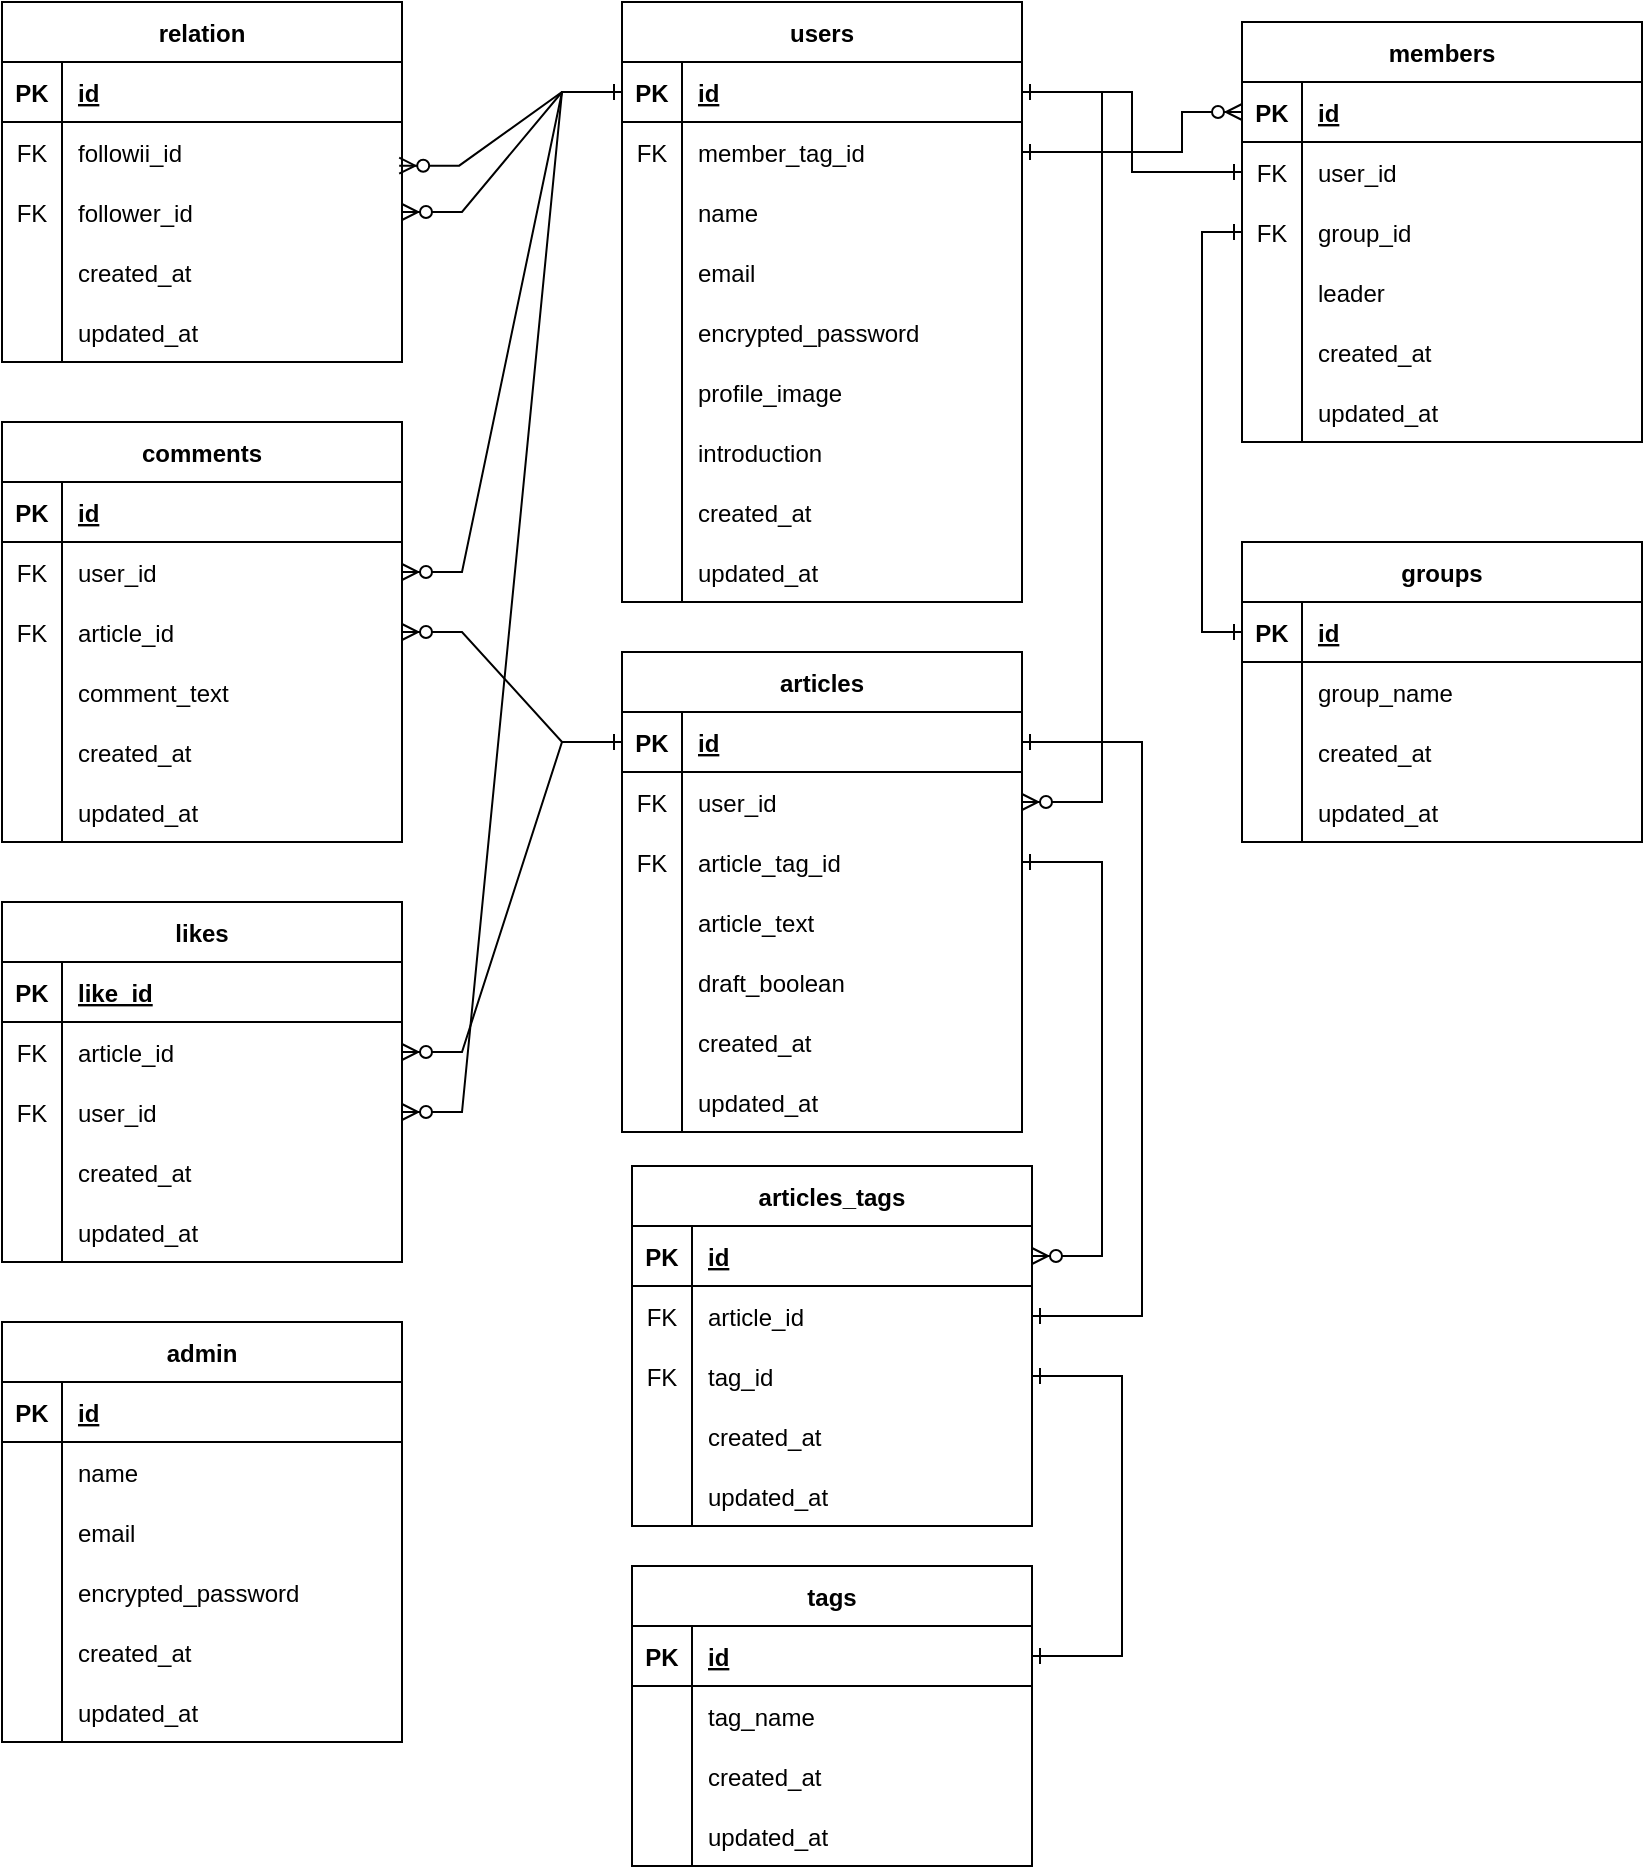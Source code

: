 <mxfile version="24.7.6">
  <diagram id="R2lEEEUBdFMjLlhIrx00" name="Page-1">
    <mxGraphModel dx="1646" dy="772" grid="1" gridSize="10" guides="1" tooltips="1" connect="1" arrows="1" fold="1" page="1" pageScale="1" pageWidth="850" pageHeight="1100" math="0" shadow="0" extFonts="Permanent Marker^https://fonts.googleapis.com/css?family=Permanent+Marker">
      <root>
        <mxCell id="0" />
        <mxCell id="1" parent="0" />
        <mxCell id="eaprk52y5QmLWUo_76i_-3" value="" style="shape=partialRectangle;overflow=hidden;connectable=0;fillColor=none;top=0;left=0;bottom=0;right=0;" parent="1" vertex="1">
          <mxGeometry x="280" y="290" width="30" height="30" as="geometry">
            <mxRectangle width="30" height="30" as="alternateBounds" />
          </mxGeometry>
        </mxCell>
        <mxCell id="C-vyLk0tnHw3VtMMgP7b-2" value="users" style="shape=table;startSize=30;container=1;collapsible=1;childLayout=tableLayout;fixedRows=1;rowLines=0;fontStyle=1;align=center;resizeLast=1;" parent="1" vertex="1">
          <mxGeometry x="320" y="10" width="200" height="300" as="geometry" />
        </mxCell>
        <mxCell id="C-vyLk0tnHw3VtMMgP7b-3" value="" style="shape=partialRectangle;collapsible=0;dropTarget=0;pointerEvents=0;fillColor=none;points=[[0,0.5],[1,0.5]];portConstraint=eastwest;top=0;left=0;right=0;bottom=1;" parent="C-vyLk0tnHw3VtMMgP7b-2" vertex="1">
          <mxGeometry y="30" width="200" height="30" as="geometry" />
        </mxCell>
        <mxCell id="C-vyLk0tnHw3VtMMgP7b-4" value="PK" style="shape=partialRectangle;overflow=hidden;connectable=0;fillColor=none;top=0;left=0;bottom=0;right=0;fontStyle=1;" parent="C-vyLk0tnHw3VtMMgP7b-3" vertex="1">
          <mxGeometry width="30" height="30" as="geometry">
            <mxRectangle width="30" height="30" as="alternateBounds" />
          </mxGeometry>
        </mxCell>
        <mxCell id="C-vyLk0tnHw3VtMMgP7b-5" value="id" style="shape=partialRectangle;overflow=hidden;connectable=0;fillColor=none;top=0;left=0;bottom=0;right=0;align=left;spacingLeft=6;fontStyle=5;" parent="C-vyLk0tnHw3VtMMgP7b-3" vertex="1">
          <mxGeometry x="30" width="170" height="30" as="geometry">
            <mxRectangle width="170" height="30" as="alternateBounds" />
          </mxGeometry>
        </mxCell>
        <mxCell id="C-vyLk0tnHw3VtMMgP7b-6" value="" style="shape=partialRectangle;collapsible=0;dropTarget=0;pointerEvents=0;fillColor=none;points=[[0,0.5],[1,0.5]];portConstraint=eastwest;top=0;left=0;right=0;bottom=0;" parent="C-vyLk0tnHw3VtMMgP7b-2" vertex="1">
          <mxGeometry y="60" width="200" height="30" as="geometry" />
        </mxCell>
        <mxCell id="C-vyLk0tnHw3VtMMgP7b-7" value="" style="shape=partialRectangle;overflow=hidden;connectable=0;fillColor=none;top=0;left=0;bottom=0;right=0;" parent="C-vyLk0tnHw3VtMMgP7b-6" vertex="1">
          <mxGeometry width="30" height="30" as="geometry">
            <mxRectangle width="30" height="30" as="alternateBounds" />
          </mxGeometry>
        </mxCell>
        <mxCell id="C-vyLk0tnHw3VtMMgP7b-8" value="member_tag_id" style="shape=partialRectangle;overflow=hidden;connectable=0;fillColor=none;top=0;left=0;bottom=0;right=0;align=left;spacingLeft=6;" parent="C-vyLk0tnHw3VtMMgP7b-6" vertex="1">
          <mxGeometry x="30" width="170" height="30" as="geometry">
            <mxRectangle width="170" height="30" as="alternateBounds" />
          </mxGeometry>
        </mxCell>
        <mxCell id="C-vyLk0tnHw3VtMMgP7b-9" value="" style="shape=partialRectangle;collapsible=0;dropTarget=0;pointerEvents=0;fillColor=none;points=[[0,0.5],[1,0.5]];portConstraint=eastwest;top=0;left=0;right=0;bottom=0;" parent="C-vyLk0tnHw3VtMMgP7b-2" vertex="1">
          <mxGeometry y="90" width="200" height="30" as="geometry" />
        </mxCell>
        <mxCell id="C-vyLk0tnHw3VtMMgP7b-10" value="" style="shape=partialRectangle;overflow=hidden;connectable=0;fillColor=none;top=0;left=0;bottom=0;right=0;" parent="C-vyLk0tnHw3VtMMgP7b-9" vertex="1">
          <mxGeometry width="30" height="30" as="geometry">
            <mxRectangle width="30" height="30" as="alternateBounds" />
          </mxGeometry>
        </mxCell>
        <mxCell id="C-vyLk0tnHw3VtMMgP7b-11" value="name" style="shape=partialRectangle;overflow=hidden;connectable=0;fillColor=none;top=0;left=0;bottom=0;right=0;align=left;spacingLeft=6;" parent="C-vyLk0tnHw3VtMMgP7b-9" vertex="1">
          <mxGeometry x="30" width="170" height="30" as="geometry">
            <mxRectangle width="170" height="30" as="alternateBounds" />
          </mxGeometry>
        </mxCell>
        <mxCell id="eaprk52y5QmLWUo_76i_-5" style="shape=partialRectangle;collapsible=0;dropTarget=0;pointerEvents=0;fillColor=none;points=[[0,0.5],[1,0.5]];portConstraint=eastwest;top=0;left=0;right=0;bottom=0;" parent="C-vyLk0tnHw3VtMMgP7b-2" vertex="1">
          <mxGeometry y="120" width="200" height="30" as="geometry" />
        </mxCell>
        <mxCell id="eaprk52y5QmLWUo_76i_-6" style="shape=partialRectangle;overflow=hidden;connectable=0;fillColor=none;top=0;left=0;bottom=0;right=0;" parent="eaprk52y5QmLWUo_76i_-5" vertex="1">
          <mxGeometry width="30" height="30" as="geometry">
            <mxRectangle width="30" height="30" as="alternateBounds" />
          </mxGeometry>
        </mxCell>
        <mxCell id="eaprk52y5QmLWUo_76i_-7" value="email" style="shape=partialRectangle;overflow=hidden;connectable=0;fillColor=none;top=0;left=0;bottom=0;right=0;align=left;spacingLeft=6;" parent="eaprk52y5QmLWUo_76i_-5" vertex="1">
          <mxGeometry x="30" width="170" height="30" as="geometry">
            <mxRectangle width="170" height="30" as="alternateBounds" />
          </mxGeometry>
        </mxCell>
        <mxCell id="eaprk52y5QmLWUo_76i_-8" style="shape=partialRectangle;collapsible=0;dropTarget=0;pointerEvents=0;fillColor=none;points=[[0,0.5],[1,0.5]];portConstraint=eastwest;top=0;left=0;right=0;bottom=0;" parent="C-vyLk0tnHw3VtMMgP7b-2" vertex="1">
          <mxGeometry y="150" width="200" height="30" as="geometry" />
        </mxCell>
        <mxCell id="eaprk52y5QmLWUo_76i_-9" style="shape=partialRectangle;overflow=hidden;connectable=0;fillColor=none;top=0;left=0;bottom=0;right=0;" parent="eaprk52y5QmLWUo_76i_-8" vertex="1">
          <mxGeometry width="30" height="30" as="geometry">
            <mxRectangle width="30" height="30" as="alternateBounds" />
          </mxGeometry>
        </mxCell>
        <mxCell id="eaprk52y5QmLWUo_76i_-10" value="encrypted_password" style="shape=partialRectangle;overflow=hidden;connectable=0;fillColor=none;top=0;left=0;bottom=0;right=0;align=left;spacingLeft=6;" parent="eaprk52y5QmLWUo_76i_-8" vertex="1">
          <mxGeometry x="30" width="170" height="30" as="geometry">
            <mxRectangle width="170" height="30" as="alternateBounds" />
          </mxGeometry>
        </mxCell>
        <mxCell id="eaprk52y5QmLWUo_76i_-11" style="shape=partialRectangle;collapsible=0;dropTarget=0;pointerEvents=0;fillColor=none;points=[[0,0.5],[1,0.5]];portConstraint=eastwest;top=0;left=0;right=0;bottom=0;" parent="C-vyLk0tnHw3VtMMgP7b-2" vertex="1">
          <mxGeometry y="180" width="200" height="30" as="geometry" />
        </mxCell>
        <mxCell id="eaprk52y5QmLWUo_76i_-12" style="shape=partialRectangle;overflow=hidden;connectable=0;fillColor=none;top=0;left=0;bottom=0;right=0;" parent="eaprk52y5QmLWUo_76i_-11" vertex="1">
          <mxGeometry width="30" height="30" as="geometry">
            <mxRectangle width="30" height="30" as="alternateBounds" />
          </mxGeometry>
        </mxCell>
        <mxCell id="eaprk52y5QmLWUo_76i_-13" value="profile_image" style="shape=partialRectangle;overflow=hidden;connectable=0;fillColor=none;top=0;left=0;bottom=0;right=0;align=left;spacingLeft=6;" parent="eaprk52y5QmLWUo_76i_-11" vertex="1">
          <mxGeometry x="30" width="170" height="30" as="geometry">
            <mxRectangle width="170" height="30" as="alternateBounds" />
          </mxGeometry>
        </mxCell>
        <mxCell id="eaprk52y5QmLWUo_76i_-14" style="shape=partialRectangle;collapsible=0;dropTarget=0;pointerEvents=0;fillColor=none;points=[[0,0.5],[1,0.5]];portConstraint=eastwest;top=0;left=0;right=0;bottom=0;" parent="C-vyLk0tnHw3VtMMgP7b-2" vertex="1">
          <mxGeometry y="210" width="200" height="30" as="geometry" />
        </mxCell>
        <mxCell id="eaprk52y5QmLWUo_76i_-15" style="shape=partialRectangle;overflow=hidden;connectable=0;fillColor=none;top=0;left=0;bottom=0;right=0;" parent="eaprk52y5QmLWUo_76i_-14" vertex="1">
          <mxGeometry width="30" height="30" as="geometry">
            <mxRectangle width="30" height="30" as="alternateBounds" />
          </mxGeometry>
        </mxCell>
        <mxCell id="eaprk52y5QmLWUo_76i_-16" value="introduction" style="shape=partialRectangle;overflow=hidden;connectable=0;fillColor=none;top=0;left=0;bottom=0;right=0;align=left;spacingLeft=6;" parent="eaprk52y5QmLWUo_76i_-14" vertex="1">
          <mxGeometry x="30" width="170" height="30" as="geometry">
            <mxRectangle width="170" height="30" as="alternateBounds" />
          </mxGeometry>
        </mxCell>
        <mxCell id="eaprk52y5QmLWUo_76i_-17" style="shape=partialRectangle;collapsible=0;dropTarget=0;pointerEvents=0;fillColor=none;points=[[0,0.5],[1,0.5]];portConstraint=eastwest;top=0;left=0;right=0;bottom=0;" parent="C-vyLk0tnHw3VtMMgP7b-2" vertex="1">
          <mxGeometry y="240" width="200" height="30" as="geometry" />
        </mxCell>
        <mxCell id="eaprk52y5QmLWUo_76i_-18" style="shape=partialRectangle;overflow=hidden;connectable=0;fillColor=none;top=0;left=0;bottom=0;right=0;" parent="eaprk52y5QmLWUo_76i_-17" vertex="1">
          <mxGeometry width="30" height="30" as="geometry">
            <mxRectangle width="30" height="30" as="alternateBounds" />
          </mxGeometry>
        </mxCell>
        <mxCell id="eaprk52y5QmLWUo_76i_-19" value="created_at" style="shape=partialRectangle;overflow=hidden;connectable=0;fillColor=none;top=0;left=0;bottom=0;right=0;align=left;spacingLeft=6;" parent="eaprk52y5QmLWUo_76i_-17" vertex="1">
          <mxGeometry x="30" width="170" height="30" as="geometry">
            <mxRectangle width="170" height="30" as="alternateBounds" />
          </mxGeometry>
        </mxCell>
        <mxCell id="Nt1AbQ8oC7bhaXI0mkx_-5" style="shape=partialRectangle;collapsible=0;dropTarget=0;pointerEvents=0;fillColor=none;points=[[0,0.5],[1,0.5]];portConstraint=eastwest;top=0;left=0;right=0;bottom=0;" vertex="1" parent="C-vyLk0tnHw3VtMMgP7b-2">
          <mxGeometry y="270" width="200" height="30" as="geometry" />
        </mxCell>
        <mxCell id="Nt1AbQ8oC7bhaXI0mkx_-6" style="shape=partialRectangle;overflow=hidden;connectable=0;fillColor=none;top=0;left=0;bottom=0;right=0;" vertex="1" parent="Nt1AbQ8oC7bhaXI0mkx_-5">
          <mxGeometry width="30" height="30" as="geometry">
            <mxRectangle width="30" height="30" as="alternateBounds" />
          </mxGeometry>
        </mxCell>
        <mxCell id="Nt1AbQ8oC7bhaXI0mkx_-7" value="updated_at" style="shape=partialRectangle;overflow=hidden;connectable=0;fillColor=none;top=0;left=0;bottom=0;right=0;align=left;spacingLeft=6;" vertex="1" parent="Nt1AbQ8oC7bhaXI0mkx_-5">
          <mxGeometry x="30" width="170" height="30" as="geometry">
            <mxRectangle width="170" height="30" as="alternateBounds" />
          </mxGeometry>
        </mxCell>
        <mxCell id="eaprk52y5QmLWUo_76i_-23" value="articles" style="shape=table;startSize=30;container=1;collapsible=1;childLayout=tableLayout;fixedRows=1;rowLines=0;fontStyle=1;align=center;resizeLast=1;" parent="1" vertex="1">
          <mxGeometry x="320" y="335" width="200" height="240" as="geometry" />
        </mxCell>
        <mxCell id="eaprk52y5QmLWUo_76i_-24" value="" style="shape=partialRectangle;collapsible=0;dropTarget=0;pointerEvents=0;fillColor=none;points=[[0,0.5],[1,0.5]];portConstraint=eastwest;top=0;left=0;right=0;bottom=1;" parent="eaprk52y5QmLWUo_76i_-23" vertex="1">
          <mxGeometry y="30" width="200" height="30" as="geometry" />
        </mxCell>
        <mxCell id="eaprk52y5QmLWUo_76i_-25" value="PK" style="shape=partialRectangle;overflow=hidden;connectable=0;fillColor=none;top=0;left=0;bottom=0;right=0;fontStyle=1;" parent="eaprk52y5QmLWUo_76i_-24" vertex="1">
          <mxGeometry width="30" height="30" as="geometry">
            <mxRectangle width="30" height="30" as="alternateBounds" />
          </mxGeometry>
        </mxCell>
        <mxCell id="eaprk52y5QmLWUo_76i_-26" value="id" style="shape=partialRectangle;overflow=hidden;connectable=0;fillColor=none;top=0;left=0;bottom=0;right=0;align=left;spacingLeft=6;fontStyle=5;" parent="eaprk52y5QmLWUo_76i_-24" vertex="1">
          <mxGeometry x="30" width="170" height="30" as="geometry">
            <mxRectangle width="170" height="30" as="alternateBounds" />
          </mxGeometry>
        </mxCell>
        <mxCell id="eaprk52y5QmLWUo_76i_-27" value="" style="shape=partialRectangle;collapsible=0;dropTarget=0;pointerEvents=0;fillColor=none;points=[[0,0.5],[1,0.5]];portConstraint=eastwest;top=0;left=0;right=0;bottom=0;" parent="eaprk52y5QmLWUo_76i_-23" vertex="1">
          <mxGeometry y="60" width="200" height="30" as="geometry" />
        </mxCell>
        <mxCell id="eaprk52y5QmLWUo_76i_-28" value="FK" style="shape=partialRectangle;overflow=hidden;connectable=0;fillColor=none;top=0;left=0;bottom=0;right=0;" parent="eaprk52y5QmLWUo_76i_-27" vertex="1">
          <mxGeometry width="30" height="30" as="geometry">
            <mxRectangle width="30" height="30" as="alternateBounds" />
          </mxGeometry>
        </mxCell>
        <mxCell id="eaprk52y5QmLWUo_76i_-29" value="user_id" style="shape=partialRectangle;overflow=hidden;connectable=0;fillColor=none;top=0;left=0;bottom=0;right=0;align=left;spacingLeft=6;" parent="eaprk52y5QmLWUo_76i_-27" vertex="1">
          <mxGeometry x="30" width="170" height="30" as="geometry">
            <mxRectangle width="170" height="30" as="alternateBounds" />
          </mxGeometry>
        </mxCell>
        <mxCell id="eaprk52y5QmLWUo_76i_-30" value="" style="shape=partialRectangle;collapsible=0;dropTarget=0;pointerEvents=0;fillColor=none;points=[[0,0.5],[1,0.5]];portConstraint=eastwest;top=0;left=0;right=0;bottom=0;" parent="eaprk52y5QmLWUo_76i_-23" vertex="1">
          <mxGeometry y="90" width="200" height="30" as="geometry" />
        </mxCell>
        <mxCell id="eaprk52y5QmLWUo_76i_-31" value="FK" style="shape=partialRectangle;overflow=hidden;connectable=0;fillColor=none;top=0;left=0;bottom=0;right=0;" parent="eaprk52y5QmLWUo_76i_-30" vertex="1">
          <mxGeometry width="30" height="30" as="geometry">
            <mxRectangle width="30" height="30" as="alternateBounds" />
          </mxGeometry>
        </mxCell>
        <mxCell id="eaprk52y5QmLWUo_76i_-32" value="article_tag_id" style="shape=partialRectangle;overflow=hidden;connectable=0;fillColor=none;top=0;left=0;bottom=0;right=0;align=left;spacingLeft=6;" parent="eaprk52y5QmLWUo_76i_-30" vertex="1">
          <mxGeometry x="30" width="170" height="30" as="geometry">
            <mxRectangle width="170" height="30" as="alternateBounds" />
          </mxGeometry>
        </mxCell>
        <mxCell id="eaprk52y5QmLWUo_76i_-33" style="shape=partialRectangle;collapsible=0;dropTarget=0;pointerEvents=0;fillColor=none;points=[[0,0.5],[1,0.5]];portConstraint=eastwest;top=0;left=0;right=0;bottom=0;" parent="eaprk52y5QmLWUo_76i_-23" vertex="1">
          <mxGeometry y="120" width="200" height="30" as="geometry" />
        </mxCell>
        <mxCell id="eaprk52y5QmLWUo_76i_-34" style="shape=partialRectangle;overflow=hidden;connectable=0;fillColor=none;top=0;left=0;bottom=0;right=0;" parent="eaprk52y5QmLWUo_76i_-33" vertex="1">
          <mxGeometry width="30" height="30" as="geometry">
            <mxRectangle width="30" height="30" as="alternateBounds" />
          </mxGeometry>
        </mxCell>
        <mxCell id="eaprk52y5QmLWUo_76i_-35" value="article_text" style="shape=partialRectangle;overflow=hidden;connectable=0;fillColor=none;top=0;left=0;bottom=0;right=0;align=left;spacingLeft=6;" parent="eaprk52y5QmLWUo_76i_-33" vertex="1">
          <mxGeometry x="30" width="170" height="30" as="geometry">
            <mxRectangle width="170" height="30" as="alternateBounds" />
          </mxGeometry>
        </mxCell>
        <mxCell id="eaprk52y5QmLWUo_76i_-36" style="shape=partialRectangle;collapsible=0;dropTarget=0;pointerEvents=0;fillColor=none;points=[[0,0.5],[1,0.5]];portConstraint=eastwest;top=0;left=0;right=0;bottom=0;" parent="eaprk52y5QmLWUo_76i_-23" vertex="1">
          <mxGeometry y="150" width="200" height="30" as="geometry" />
        </mxCell>
        <mxCell id="eaprk52y5QmLWUo_76i_-37" style="shape=partialRectangle;overflow=hidden;connectable=0;fillColor=none;top=0;left=0;bottom=0;right=0;" parent="eaprk52y5QmLWUo_76i_-36" vertex="1">
          <mxGeometry width="30" height="30" as="geometry">
            <mxRectangle width="30" height="30" as="alternateBounds" />
          </mxGeometry>
        </mxCell>
        <mxCell id="eaprk52y5QmLWUo_76i_-38" value="draft_boolean" style="shape=partialRectangle;overflow=hidden;connectable=0;fillColor=none;top=0;left=0;bottom=0;right=0;align=left;spacingLeft=6;" parent="eaprk52y5QmLWUo_76i_-36" vertex="1">
          <mxGeometry x="30" width="170" height="30" as="geometry">
            <mxRectangle width="170" height="30" as="alternateBounds" />
          </mxGeometry>
        </mxCell>
        <mxCell id="eaprk52y5QmLWUo_76i_-39" style="shape=partialRectangle;collapsible=0;dropTarget=0;pointerEvents=0;fillColor=none;points=[[0,0.5],[1,0.5]];portConstraint=eastwest;top=0;left=0;right=0;bottom=0;" parent="eaprk52y5QmLWUo_76i_-23" vertex="1">
          <mxGeometry y="180" width="200" height="30" as="geometry" />
        </mxCell>
        <mxCell id="eaprk52y5QmLWUo_76i_-40" style="shape=partialRectangle;overflow=hidden;connectable=0;fillColor=none;top=0;left=0;bottom=0;right=0;" parent="eaprk52y5QmLWUo_76i_-39" vertex="1">
          <mxGeometry width="30" height="30" as="geometry">
            <mxRectangle width="30" height="30" as="alternateBounds" />
          </mxGeometry>
        </mxCell>
        <mxCell id="eaprk52y5QmLWUo_76i_-41" value="created_at" style="shape=partialRectangle;overflow=hidden;connectable=0;fillColor=none;top=0;left=0;bottom=0;right=0;align=left;spacingLeft=6;" parent="eaprk52y5QmLWUo_76i_-39" vertex="1">
          <mxGeometry x="30" width="170" height="30" as="geometry">
            <mxRectangle width="170" height="30" as="alternateBounds" />
          </mxGeometry>
        </mxCell>
        <mxCell id="eaprk52y5QmLWUo_76i_-42" style="shape=partialRectangle;collapsible=0;dropTarget=0;pointerEvents=0;fillColor=none;points=[[0,0.5],[1,0.5]];portConstraint=eastwest;top=0;left=0;right=0;bottom=0;" parent="eaprk52y5QmLWUo_76i_-23" vertex="1">
          <mxGeometry y="210" width="200" height="30" as="geometry" />
        </mxCell>
        <mxCell id="eaprk52y5QmLWUo_76i_-43" value="" style="shape=partialRectangle;overflow=hidden;connectable=0;fillColor=none;top=0;left=0;bottom=0;right=0;" parent="eaprk52y5QmLWUo_76i_-42" vertex="1">
          <mxGeometry width="30" height="30" as="geometry">
            <mxRectangle width="30" height="30" as="alternateBounds" />
          </mxGeometry>
        </mxCell>
        <mxCell id="eaprk52y5QmLWUo_76i_-44" value="updated_at" style="shape=partialRectangle;overflow=hidden;connectable=0;fillColor=none;top=0;left=0;bottom=0;right=0;align=left;spacingLeft=6;" parent="eaprk52y5QmLWUo_76i_-42" vertex="1">
          <mxGeometry x="30" width="170" height="30" as="geometry">
            <mxRectangle width="170" height="30" as="alternateBounds" />
          </mxGeometry>
        </mxCell>
        <mxCell id="eaprk52y5QmLWUo_76i_-54" style="shape=partialRectangle;overflow=hidden;connectable=0;fillColor=none;top=0;left=0;bottom=0;right=0;" parent="1" vertex="1">
          <mxGeometry x="320" y="510" width="30" height="30" as="geometry">
            <mxRectangle width="30" height="30" as="alternateBounds" />
          </mxGeometry>
        </mxCell>
        <mxCell id="eaprk52y5QmLWUo_76i_-56" style="shape=partialRectangle;overflow=hidden;connectable=0;fillColor=none;top=0;left=0;bottom=0;right=0;" parent="1" vertex="1">
          <mxGeometry x="320" y="540" width="30" height="30" as="geometry">
            <mxRectangle width="30" height="30" as="alternateBounds" />
          </mxGeometry>
        </mxCell>
        <mxCell id="eaprk52y5QmLWUo_76i_-81" value="articles_tags" style="shape=table;startSize=30;container=1;collapsible=1;childLayout=tableLayout;fixedRows=1;rowLines=0;fontStyle=1;align=center;resizeLast=1;" parent="1" vertex="1">
          <mxGeometry x="325" y="592" width="200" height="180" as="geometry" />
        </mxCell>
        <mxCell id="eaprk52y5QmLWUo_76i_-82" value="" style="shape=partialRectangle;collapsible=0;dropTarget=0;pointerEvents=0;fillColor=none;points=[[0,0.5],[1,0.5]];portConstraint=eastwest;top=0;left=0;right=0;bottom=1;" parent="eaprk52y5QmLWUo_76i_-81" vertex="1">
          <mxGeometry y="30" width="200" height="30" as="geometry" />
        </mxCell>
        <mxCell id="eaprk52y5QmLWUo_76i_-83" value="PK" style="shape=partialRectangle;overflow=hidden;connectable=0;fillColor=none;top=0;left=0;bottom=0;right=0;fontStyle=1;" parent="eaprk52y5QmLWUo_76i_-82" vertex="1">
          <mxGeometry width="30" height="30" as="geometry">
            <mxRectangle width="30" height="30" as="alternateBounds" />
          </mxGeometry>
        </mxCell>
        <mxCell id="eaprk52y5QmLWUo_76i_-84" value="id" style="shape=partialRectangle;overflow=hidden;connectable=0;fillColor=none;top=0;left=0;bottom=0;right=0;align=left;spacingLeft=6;fontStyle=5;" parent="eaprk52y5QmLWUo_76i_-82" vertex="1">
          <mxGeometry x="30" width="170" height="30" as="geometry">
            <mxRectangle width="170" height="30" as="alternateBounds" />
          </mxGeometry>
        </mxCell>
        <mxCell id="eaprk52y5QmLWUo_76i_-85" value="" style="shape=partialRectangle;collapsible=0;dropTarget=0;pointerEvents=0;fillColor=none;points=[[0,0.5],[1,0.5]];portConstraint=eastwest;top=0;left=0;right=0;bottom=0;" parent="eaprk52y5QmLWUo_76i_-81" vertex="1">
          <mxGeometry y="60" width="200" height="30" as="geometry" />
        </mxCell>
        <mxCell id="eaprk52y5QmLWUo_76i_-86" value="FK" style="shape=partialRectangle;overflow=hidden;connectable=0;fillColor=none;top=0;left=0;bottom=0;right=0;" parent="eaprk52y5QmLWUo_76i_-85" vertex="1">
          <mxGeometry width="30" height="30" as="geometry">
            <mxRectangle width="30" height="30" as="alternateBounds" />
          </mxGeometry>
        </mxCell>
        <mxCell id="eaprk52y5QmLWUo_76i_-87" value="article_id" style="shape=partialRectangle;overflow=hidden;connectable=0;fillColor=none;top=0;left=0;bottom=0;right=0;align=left;spacingLeft=6;" parent="eaprk52y5QmLWUo_76i_-85" vertex="1">
          <mxGeometry x="30" width="170" height="30" as="geometry">
            <mxRectangle width="170" height="30" as="alternateBounds" />
          </mxGeometry>
        </mxCell>
        <mxCell id="eaprk52y5QmLWUo_76i_-88" value="" style="shape=partialRectangle;collapsible=0;dropTarget=0;pointerEvents=0;fillColor=none;points=[[0,0.5],[1,0.5]];portConstraint=eastwest;top=0;left=0;right=0;bottom=0;" parent="eaprk52y5QmLWUo_76i_-81" vertex="1">
          <mxGeometry y="90" width="200" height="30" as="geometry" />
        </mxCell>
        <mxCell id="eaprk52y5QmLWUo_76i_-89" value="FK" style="shape=partialRectangle;overflow=hidden;connectable=0;fillColor=none;top=0;left=0;bottom=0;right=0;" parent="eaprk52y5QmLWUo_76i_-88" vertex="1">
          <mxGeometry width="30" height="30" as="geometry">
            <mxRectangle width="30" height="30" as="alternateBounds" />
          </mxGeometry>
        </mxCell>
        <mxCell id="eaprk52y5QmLWUo_76i_-90" value="tag_id" style="shape=partialRectangle;overflow=hidden;connectable=0;fillColor=none;top=0;left=0;bottom=0;right=0;align=left;spacingLeft=6;" parent="eaprk52y5QmLWUo_76i_-88" vertex="1">
          <mxGeometry x="30" width="170" height="30" as="geometry">
            <mxRectangle width="170" height="30" as="alternateBounds" />
          </mxGeometry>
        </mxCell>
        <mxCell id="eaprk52y5QmLWUo_76i_-91" style="shape=partialRectangle;collapsible=0;dropTarget=0;pointerEvents=0;fillColor=none;points=[[0,0.5],[1,0.5]];portConstraint=eastwest;top=0;left=0;right=0;bottom=0;" parent="eaprk52y5QmLWUo_76i_-81" vertex="1">
          <mxGeometry y="120" width="200" height="30" as="geometry" />
        </mxCell>
        <mxCell id="eaprk52y5QmLWUo_76i_-92" style="shape=partialRectangle;overflow=hidden;connectable=0;fillColor=none;top=0;left=0;bottom=0;right=0;" parent="eaprk52y5QmLWUo_76i_-91" vertex="1">
          <mxGeometry width="30" height="30" as="geometry">
            <mxRectangle width="30" height="30" as="alternateBounds" />
          </mxGeometry>
        </mxCell>
        <mxCell id="eaprk52y5QmLWUo_76i_-93" value="created_at" style="shape=partialRectangle;overflow=hidden;connectable=0;fillColor=none;top=0;left=0;bottom=0;right=0;align=left;spacingLeft=6;" parent="eaprk52y5QmLWUo_76i_-91" vertex="1">
          <mxGeometry x="30" width="170" height="30" as="geometry">
            <mxRectangle width="170" height="30" as="alternateBounds" />
          </mxGeometry>
        </mxCell>
        <mxCell id="eaprk52y5QmLWUo_76i_-94" style="shape=partialRectangle;collapsible=0;dropTarget=0;pointerEvents=0;fillColor=none;points=[[0,0.5],[1,0.5]];portConstraint=eastwest;top=0;left=0;right=0;bottom=0;" parent="eaprk52y5QmLWUo_76i_-81" vertex="1">
          <mxGeometry y="150" width="200" height="30" as="geometry" />
        </mxCell>
        <mxCell id="eaprk52y5QmLWUo_76i_-95" style="shape=partialRectangle;overflow=hidden;connectable=0;fillColor=none;top=0;left=0;bottom=0;right=0;" parent="eaprk52y5QmLWUo_76i_-94" vertex="1">
          <mxGeometry width="30" height="30" as="geometry">
            <mxRectangle width="30" height="30" as="alternateBounds" />
          </mxGeometry>
        </mxCell>
        <mxCell id="eaprk52y5QmLWUo_76i_-96" value="updated_at" style="shape=partialRectangle;overflow=hidden;connectable=0;fillColor=none;top=0;left=0;bottom=0;right=0;align=left;spacingLeft=6;" parent="eaprk52y5QmLWUo_76i_-94" vertex="1">
          <mxGeometry x="30" width="170" height="30" as="geometry">
            <mxRectangle width="170" height="30" as="alternateBounds" />
          </mxGeometry>
        </mxCell>
        <mxCell id="eaprk52y5QmLWUo_76i_-103" value="likes" style="shape=table;startSize=30;container=1;collapsible=1;childLayout=tableLayout;fixedRows=1;rowLines=0;fontStyle=1;align=center;resizeLast=1;" parent="1" vertex="1">
          <mxGeometry x="10" y="460" width="200" height="180" as="geometry" />
        </mxCell>
        <mxCell id="eaprk52y5QmLWUo_76i_-104" value="" style="shape=partialRectangle;collapsible=0;dropTarget=0;pointerEvents=0;fillColor=none;points=[[0,0.5],[1,0.5]];portConstraint=eastwest;top=0;left=0;right=0;bottom=1;" parent="eaprk52y5QmLWUo_76i_-103" vertex="1">
          <mxGeometry y="30" width="200" height="30" as="geometry" />
        </mxCell>
        <mxCell id="eaprk52y5QmLWUo_76i_-105" value="PK" style="shape=partialRectangle;overflow=hidden;connectable=0;fillColor=none;top=0;left=0;bottom=0;right=0;fontStyle=1;" parent="eaprk52y5QmLWUo_76i_-104" vertex="1">
          <mxGeometry width="30" height="30" as="geometry">
            <mxRectangle width="30" height="30" as="alternateBounds" />
          </mxGeometry>
        </mxCell>
        <mxCell id="eaprk52y5QmLWUo_76i_-106" value="like_id" style="shape=partialRectangle;overflow=hidden;connectable=0;fillColor=none;top=0;left=0;bottom=0;right=0;align=left;spacingLeft=6;fontStyle=5;" parent="eaprk52y5QmLWUo_76i_-104" vertex="1">
          <mxGeometry x="30" width="170" height="30" as="geometry">
            <mxRectangle width="170" height="30" as="alternateBounds" />
          </mxGeometry>
        </mxCell>
        <mxCell id="eaprk52y5QmLWUo_76i_-107" value="" style="shape=partialRectangle;collapsible=0;dropTarget=0;pointerEvents=0;fillColor=none;points=[[0,0.5],[1,0.5]];portConstraint=eastwest;top=0;left=0;right=0;bottom=0;" parent="eaprk52y5QmLWUo_76i_-103" vertex="1">
          <mxGeometry y="60" width="200" height="30" as="geometry" />
        </mxCell>
        <mxCell id="eaprk52y5QmLWUo_76i_-108" value="FK" style="shape=partialRectangle;overflow=hidden;connectable=0;fillColor=none;top=0;left=0;bottom=0;right=0;" parent="eaprk52y5QmLWUo_76i_-107" vertex="1">
          <mxGeometry width="30" height="30" as="geometry">
            <mxRectangle width="30" height="30" as="alternateBounds" />
          </mxGeometry>
        </mxCell>
        <mxCell id="eaprk52y5QmLWUo_76i_-109" value="article_id" style="shape=partialRectangle;overflow=hidden;connectable=0;fillColor=none;top=0;left=0;bottom=0;right=0;align=left;spacingLeft=6;" parent="eaprk52y5QmLWUo_76i_-107" vertex="1">
          <mxGeometry x="30" width="170" height="30" as="geometry">
            <mxRectangle width="170" height="30" as="alternateBounds" />
          </mxGeometry>
        </mxCell>
        <mxCell id="eaprk52y5QmLWUo_76i_-110" value="" style="shape=partialRectangle;collapsible=0;dropTarget=0;pointerEvents=0;fillColor=none;points=[[0,0.5],[1,0.5]];portConstraint=eastwest;top=0;left=0;right=0;bottom=0;" parent="eaprk52y5QmLWUo_76i_-103" vertex="1">
          <mxGeometry y="90" width="200" height="30" as="geometry" />
        </mxCell>
        <mxCell id="eaprk52y5QmLWUo_76i_-111" value="" style="shape=partialRectangle;overflow=hidden;connectable=0;fillColor=none;top=0;left=0;bottom=0;right=0;" parent="eaprk52y5QmLWUo_76i_-110" vertex="1">
          <mxGeometry width="30" height="30" as="geometry">
            <mxRectangle width="30" height="30" as="alternateBounds" />
          </mxGeometry>
        </mxCell>
        <mxCell id="eaprk52y5QmLWUo_76i_-112" value="user_id" style="shape=partialRectangle;overflow=hidden;connectable=0;fillColor=none;top=0;left=0;bottom=0;right=0;align=left;spacingLeft=6;" parent="eaprk52y5QmLWUo_76i_-110" vertex="1">
          <mxGeometry x="30" width="170" height="30" as="geometry">
            <mxRectangle width="170" height="30" as="alternateBounds" />
          </mxGeometry>
        </mxCell>
        <mxCell id="eaprk52y5QmLWUo_76i_-113" style="shape=partialRectangle;collapsible=0;dropTarget=0;pointerEvents=0;fillColor=none;points=[[0,0.5],[1,0.5]];portConstraint=eastwest;top=0;left=0;right=0;bottom=0;" parent="eaprk52y5QmLWUo_76i_-103" vertex="1">
          <mxGeometry y="120" width="200" height="30" as="geometry" />
        </mxCell>
        <mxCell id="eaprk52y5QmLWUo_76i_-114" style="shape=partialRectangle;overflow=hidden;connectable=0;fillColor=none;top=0;left=0;bottom=0;right=0;" parent="eaprk52y5QmLWUo_76i_-113" vertex="1">
          <mxGeometry width="30" height="30" as="geometry">
            <mxRectangle width="30" height="30" as="alternateBounds" />
          </mxGeometry>
        </mxCell>
        <mxCell id="eaprk52y5QmLWUo_76i_-115" value="created_at" style="shape=partialRectangle;overflow=hidden;connectable=0;fillColor=none;top=0;left=0;bottom=0;right=0;align=left;spacingLeft=6;" parent="eaprk52y5QmLWUo_76i_-113" vertex="1">
          <mxGeometry x="30" width="170" height="30" as="geometry">
            <mxRectangle width="170" height="30" as="alternateBounds" />
          </mxGeometry>
        </mxCell>
        <mxCell id="eaprk52y5QmLWUo_76i_-377" style="shape=partialRectangle;collapsible=0;dropTarget=0;pointerEvents=0;fillColor=none;points=[[0,0.5],[1,0.5]];portConstraint=eastwest;top=0;left=0;right=0;bottom=0;" parent="eaprk52y5QmLWUo_76i_-103" vertex="1">
          <mxGeometry y="150" width="200" height="30" as="geometry" />
        </mxCell>
        <mxCell id="eaprk52y5QmLWUo_76i_-378" style="shape=partialRectangle;overflow=hidden;connectable=0;fillColor=none;top=0;left=0;bottom=0;right=0;" parent="eaprk52y5QmLWUo_76i_-377" vertex="1">
          <mxGeometry width="30" height="30" as="geometry">
            <mxRectangle width="30" height="30" as="alternateBounds" />
          </mxGeometry>
        </mxCell>
        <mxCell id="eaprk52y5QmLWUo_76i_-379" value="updated_at" style="shape=partialRectangle;overflow=hidden;connectable=0;fillColor=none;top=0;left=0;bottom=0;right=0;align=left;spacingLeft=6;" parent="eaprk52y5QmLWUo_76i_-377" vertex="1">
          <mxGeometry x="30" width="170" height="30" as="geometry">
            <mxRectangle width="170" height="30" as="alternateBounds" />
          </mxGeometry>
        </mxCell>
        <mxCell id="eaprk52y5QmLWUo_76i_-119" value="comments" style="shape=table;startSize=30;container=1;collapsible=1;childLayout=tableLayout;fixedRows=1;rowLines=0;fontStyle=1;align=center;resizeLast=1;" parent="1" vertex="1">
          <mxGeometry x="10" y="220" width="200" height="210" as="geometry" />
        </mxCell>
        <mxCell id="eaprk52y5QmLWUo_76i_-120" value="" style="shape=partialRectangle;collapsible=0;dropTarget=0;pointerEvents=0;fillColor=none;points=[[0,0.5],[1,0.5]];portConstraint=eastwest;top=0;left=0;right=0;bottom=1;" parent="eaprk52y5QmLWUo_76i_-119" vertex="1">
          <mxGeometry y="30" width="200" height="30" as="geometry" />
        </mxCell>
        <mxCell id="eaprk52y5QmLWUo_76i_-121" value="PK" style="shape=partialRectangle;overflow=hidden;connectable=0;fillColor=none;top=0;left=0;bottom=0;right=0;fontStyle=1;" parent="eaprk52y5QmLWUo_76i_-120" vertex="1">
          <mxGeometry width="30" height="30" as="geometry">
            <mxRectangle width="30" height="30" as="alternateBounds" />
          </mxGeometry>
        </mxCell>
        <mxCell id="eaprk52y5QmLWUo_76i_-122" value="id" style="shape=partialRectangle;overflow=hidden;connectable=0;fillColor=none;top=0;left=0;bottom=0;right=0;align=left;spacingLeft=6;fontStyle=5;" parent="eaprk52y5QmLWUo_76i_-120" vertex="1">
          <mxGeometry x="30" width="170" height="30" as="geometry">
            <mxRectangle width="170" height="30" as="alternateBounds" />
          </mxGeometry>
        </mxCell>
        <mxCell id="eaprk52y5QmLWUo_76i_-123" value="" style="shape=partialRectangle;collapsible=0;dropTarget=0;pointerEvents=0;fillColor=none;points=[[0,0.5],[1,0.5]];portConstraint=eastwest;top=0;left=0;right=0;bottom=0;" parent="eaprk52y5QmLWUo_76i_-119" vertex="1">
          <mxGeometry y="60" width="200" height="30" as="geometry" />
        </mxCell>
        <mxCell id="eaprk52y5QmLWUo_76i_-124" value="FK" style="shape=partialRectangle;overflow=hidden;connectable=0;fillColor=none;top=0;left=0;bottom=0;right=0;" parent="eaprk52y5QmLWUo_76i_-123" vertex="1">
          <mxGeometry width="30" height="30" as="geometry">
            <mxRectangle width="30" height="30" as="alternateBounds" />
          </mxGeometry>
        </mxCell>
        <mxCell id="eaprk52y5QmLWUo_76i_-125" value="user_id" style="shape=partialRectangle;overflow=hidden;connectable=0;fillColor=none;top=0;left=0;bottom=0;right=0;align=left;spacingLeft=6;" parent="eaprk52y5QmLWUo_76i_-123" vertex="1">
          <mxGeometry x="30" width="170" height="30" as="geometry">
            <mxRectangle width="170" height="30" as="alternateBounds" />
          </mxGeometry>
        </mxCell>
        <mxCell id="eaprk52y5QmLWUo_76i_-126" value="" style="shape=partialRectangle;collapsible=0;dropTarget=0;pointerEvents=0;fillColor=none;points=[[0,0.5],[1,0.5]];portConstraint=eastwest;top=0;left=0;right=0;bottom=0;" parent="eaprk52y5QmLWUo_76i_-119" vertex="1">
          <mxGeometry y="90" width="200" height="30" as="geometry" />
        </mxCell>
        <mxCell id="eaprk52y5QmLWUo_76i_-127" value="FK" style="shape=partialRectangle;overflow=hidden;connectable=0;fillColor=none;top=0;left=0;bottom=0;right=0;" parent="eaprk52y5QmLWUo_76i_-126" vertex="1">
          <mxGeometry width="30" height="30" as="geometry">
            <mxRectangle width="30" height="30" as="alternateBounds" />
          </mxGeometry>
        </mxCell>
        <mxCell id="eaprk52y5QmLWUo_76i_-128" value="article_id" style="shape=partialRectangle;overflow=hidden;connectable=0;fillColor=none;top=0;left=0;bottom=0;right=0;align=left;spacingLeft=6;" parent="eaprk52y5QmLWUo_76i_-126" vertex="1">
          <mxGeometry x="30" width="170" height="30" as="geometry">
            <mxRectangle width="170" height="30" as="alternateBounds" />
          </mxGeometry>
        </mxCell>
        <mxCell id="eaprk52y5QmLWUo_76i_-129" style="shape=partialRectangle;collapsible=0;dropTarget=0;pointerEvents=0;fillColor=none;points=[[0,0.5],[1,0.5]];portConstraint=eastwest;top=0;left=0;right=0;bottom=0;" parent="eaprk52y5QmLWUo_76i_-119" vertex="1">
          <mxGeometry y="120" width="200" height="30" as="geometry" />
        </mxCell>
        <mxCell id="eaprk52y5QmLWUo_76i_-130" style="shape=partialRectangle;overflow=hidden;connectable=0;fillColor=none;top=0;left=0;bottom=0;right=0;" parent="eaprk52y5QmLWUo_76i_-129" vertex="1">
          <mxGeometry width="30" height="30" as="geometry">
            <mxRectangle width="30" height="30" as="alternateBounds" />
          </mxGeometry>
        </mxCell>
        <mxCell id="eaprk52y5QmLWUo_76i_-131" value="comment_text" style="shape=partialRectangle;overflow=hidden;connectable=0;fillColor=none;top=0;left=0;bottom=0;right=0;align=left;spacingLeft=6;" parent="eaprk52y5QmLWUo_76i_-129" vertex="1">
          <mxGeometry x="30" width="170" height="30" as="geometry">
            <mxRectangle width="170" height="30" as="alternateBounds" />
          </mxGeometry>
        </mxCell>
        <mxCell id="eaprk52y5QmLWUo_76i_-132" style="shape=partialRectangle;collapsible=0;dropTarget=0;pointerEvents=0;fillColor=none;points=[[0,0.5],[1,0.5]];portConstraint=eastwest;top=0;left=0;right=0;bottom=0;" parent="eaprk52y5QmLWUo_76i_-119" vertex="1">
          <mxGeometry y="150" width="200" height="30" as="geometry" />
        </mxCell>
        <mxCell id="eaprk52y5QmLWUo_76i_-133" style="shape=partialRectangle;overflow=hidden;connectable=0;fillColor=none;top=0;left=0;bottom=0;right=0;" parent="eaprk52y5QmLWUo_76i_-132" vertex="1">
          <mxGeometry width="30" height="30" as="geometry">
            <mxRectangle width="30" height="30" as="alternateBounds" />
          </mxGeometry>
        </mxCell>
        <mxCell id="eaprk52y5QmLWUo_76i_-134" value="created_at" style="shape=partialRectangle;overflow=hidden;connectable=0;fillColor=none;top=0;left=0;bottom=0;right=0;align=left;spacingLeft=6;" parent="eaprk52y5QmLWUo_76i_-132" vertex="1">
          <mxGeometry x="30" width="170" height="30" as="geometry">
            <mxRectangle width="170" height="30" as="alternateBounds" />
          </mxGeometry>
        </mxCell>
        <mxCell id="eaprk52y5QmLWUo_76i_-135" style="shape=partialRectangle;collapsible=0;dropTarget=0;pointerEvents=0;fillColor=none;points=[[0,0.5],[1,0.5]];portConstraint=eastwest;top=0;left=0;right=0;bottom=0;" parent="eaprk52y5QmLWUo_76i_-119" vertex="1">
          <mxGeometry y="180" width="200" height="30" as="geometry" />
        </mxCell>
        <mxCell id="eaprk52y5QmLWUo_76i_-136" style="shape=partialRectangle;overflow=hidden;connectable=0;fillColor=none;top=0;left=0;bottom=0;right=0;" parent="eaprk52y5QmLWUo_76i_-135" vertex="1">
          <mxGeometry width="30" height="30" as="geometry">
            <mxRectangle width="30" height="30" as="alternateBounds" />
          </mxGeometry>
        </mxCell>
        <mxCell id="eaprk52y5QmLWUo_76i_-137" value="updated_at" style="shape=partialRectangle;overflow=hidden;connectable=0;fillColor=none;top=0;left=0;bottom=0;right=0;align=left;spacingLeft=6;" parent="eaprk52y5QmLWUo_76i_-135" vertex="1">
          <mxGeometry x="30" width="170" height="30" as="geometry">
            <mxRectangle width="170" height="30" as="alternateBounds" />
          </mxGeometry>
        </mxCell>
        <mxCell id="eaprk52y5QmLWUo_76i_-304" value="tags" style="shape=table;startSize=30;container=1;collapsible=1;childLayout=tableLayout;fixedRows=1;rowLines=0;fontStyle=1;align=center;resizeLast=1;" parent="1" vertex="1">
          <mxGeometry x="325" y="792" width="200" height="150" as="geometry" />
        </mxCell>
        <mxCell id="eaprk52y5QmLWUo_76i_-305" value="" style="shape=partialRectangle;collapsible=0;dropTarget=0;pointerEvents=0;fillColor=none;points=[[0,0.5],[1,0.5]];portConstraint=eastwest;top=0;left=0;right=0;bottom=1;" parent="eaprk52y5QmLWUo_76i_-304" vertex="1">
          <mxGeometry y="30" width="200" height="30" as="geometry" />
        </mxCell>
        <mxCell id="eaprk52y5QmLWUo_76i_-306" value="PK" style="shape=partialRectangle;overflow=hidden;connectable=0;fillColor=none;top=0;left=0;bottom=0;right=0;fontStyle=1;" parent="eaprk52y5QmLWUo_76i_-305" vertex="1">
          <mxGeometry width="30" height="30" as="geometry">
            <mxRectangle width="30" height="30" as="alternateBounds" />
          </mxGeometry>
        </mxCell>
        <mxCell id="eaprk52y5QmLWUo_76i_-307" value="id" style="shape=partialRectangle;overflow=hidden;connectable=0;fillColor=none;top=0;left=0;bottom=0;right=0;align=left;spacingLeft=6;fontStyle=5;" parent="eaprk52y5QmLWUo_76i_-305" vertex="1">
          <mxGeometry x="30" width="170" height="30" as="geometry">
            <mxRectangle width="170" height="30" as="alternateBounds" />
          </mxGeometry>
        </mxCell>
        <mxCell id="eaprk52y5QmLWUo_76i_-308" value="" style="shape=partialRectangle;collapsible=0;dropTarget=0;pointerEvents=0;fillColor=none;points=[[0,0.5],[1,0.5]];portConstraint=eastwest;top=0;left=0;right=0;bottom=0;" parent="eaprk52y5QmLWUo_76i_-304" vertex="1">
          <mxGeometry y="60" width="200" height="30" as="geometry" />
        </mxCell>
        <mxCell id="eaprk52y5QmLWUo_76i_-309" value="" style="shape=partialRectangle;overflow=hidden;connectable=0;fillColor=none;top=0;left=0;bottom=0;right=0;" parent="eaprk52y5QmLWUo_76i_-308" vertex="1">
          <mxGeometry width="30" height="30" as="geometry">
            <mxRectangle width="30" height="30" as="alternateBounds" />
          </mxGeometry>
        </mxCell>
        <mxCell id="eaprk52y5QmLWUo_76i_-310" value="tag_name" style="shape=partialRectangle;overflow=hidden;connectable=0;fillColor=none;top=0;left=0;bottom=0;right=0;align=left;spacingLeft=6;" parent="eaprk52y5QmLWUo_76i_-308" vertex="1">
          <mxGeometry x="30" width="170" height="30" as="geometry">
            <mxRectangle width="170" height="30" as="alternateBounds" />
          </mxGeometry>
        </mxCell>
        <mxCell id="eaprk52y5QmLWUo_76i_-311" value="" style="shape=partialRectangle;collapsible=0;dropTarget=0;pointerEvents=0;fillColor=none;points=[[0,0.5],[1,0.5]];portConstraint=eastwest;top=0;left=0;right=0;bottom=0;" parent="eaprk52y5QmLWUo_76i_-304" vertex="1">
          <mxGeometry y="90" width="200" height="30" as="geometry" />
        </mxCell>
        <mxCell id="eaprk52y5QmLWUo_76i_-312" value="" style="shape=partialRectangle;overflow=hidden;connectable=0;fillColor=none;top=0;left=0;bottom=0;right=0;" parent="eaprk52y5QmLWUo_76i_-311" vertex="1">
          <mxGeometry width="30" height="30" as="geometry">
            <mxRectangle width="30" height="30" as="alternateBounds" />
          </mxGeometry>
        </mxCell>
        <mxCell id="eaprk52y5QmLWUo_76i_-313" value="created_at" style="shape=partialRectangle;overflow=hidden;connectable=0;fillColor=none;top=0;left=0;bottom=0;right=0;align=left;spacingLeft=6;" parent="eaprk52y5QmLWUo_76i_-311" vertex="1">
          <mxGeometry x="30" width="170" height="30" as="geometry">
            <mxRectangle width="170" height="30" as="alternateBounds" />
          </mxGeometry>
        </mxCell>
        <mxCell id="eaprk52y5QmLWUo_76i_-314" style="shape=partialRectangle;collapsible=0;dropTarget=0;pointerEvents=0;fillColor=none;points=[[0,0.5],[1,0.5]];portConstraint=eastwest;top=0;left=0;right=0;bottom=0;" parent="eaprk52y5QmLWUo_76i_-304" vertex="1">
          <mxGeometry y="120" width="200" height="30" as="geometry" />
        </mxCell>
        <mxCell id="eaprk52y5QmLWUo_76i_-315" style="shape=partialRectangle;overflow=hidden;connectable=0;fillColor=none;top=0;left=0;bottom=0;right=0;" parent="eaprk52y5QmLWUo_76i_-314" vertex="1">
          <mxGeometry width="30" height="30" as="geometry">
            <mxRectangle width="30" height="30" as="alternateBounds" />
          </mxGeometry>
        </mxCell>
        <mxCell id="eaprk52y5QmLWUo_76i_-316" value="updated_at" style="shape=partialRectangle;overflow=hidden;connectable=0;fillColor=none;top=0;left=0;bottom=0;right=0;align=left;spacingLeft=6;" parent="eaprk52y5QmLWUo_76i_-314" vertex="1">
          <mxGeometry x="30" width="170" height="30" as="geometry">
            <mxRectangle width="170" height="30" as="alternateBounds" />
          </mxGeometry>
        </mxCell>
        <mxCell id="eaprk52y5QmLWUo_76i_-320" value="relation" style="shape=table;startSize=30;container=1;collapsible=1;childLayout=tableLayout;fixedRows=1;rowLines=0;fontStyle=1;align=center;resizeLast=1;" parent="1" vertex="1">
          <mxGeometry x="10" y="10" width="200" height="180" as="geometry" />
        </mxCell>
        <mxCell id="eaprk52y5QmLWUo_76i_-321" value="" style="shape=partialRectangle;collapsible=0;dropTarget=0;pointerEvents=0;fillColor=none;points=[[0,0.5],[1,0.5]];portConstraint=eastwest;top=0;left=0;right=0;bottom=1;" parent="eaprk52y5QmLWUo_76i_-320" vertex="1">
          <mxGeometry y="30" width="200" height="30" as="geometry" />
        </mxCell>
        <mxCell id="eaprk52y5QmLWUo_76i_-322" value="PK" style="shape=partialRectangle;overflow=hidden;connectable=0;fillColor=none;top=0;left=0;bottom=0;right=0;fontStyle=1;" parent="eaprk52y5QmLWUo_76i_-321" vertex="1">
          <mxGeometry width="30" height="30" as="geometry">
            <mxRectangle width="30" height="30" as="alternateBounds" />
          </mxGeometry>
        </mxCell>
        <mxCell id="eaprk52y5QmLWUo_76i_-323" value="id" style="shape=partialRectangle;overflow=hidden;connectable=0;fillColor=none;top=0;left=0;bottom=0;right=0;align=left;spacingLeft=6;fontStyle=5;" parent="eaprk52y5QmLWUo_76i_-321" vertex="1">
          <mxGeometry x="30" width="170" height="30" as="geometry">
            <mxRectangle width="170" height="30" as="alternateBounds" />
          </mxGeometry>
        </mxCell>
        <mxCell id="eaprk52y5QmLWUo_76i_-324" value="" style="shape=partialRectangle;collapsible=0;dropTarget=0;pointerEvents=0;fillColor=none;points=[[0,0.5],[1,0.5]];portConstraint=eastwest;top=0;left=0;right=0;bottom=0;" parent="eaprk52y5QmLWUo_76i_-320" vertex="1">
          <mxGeometry y="60" width="200" height="30" as="geometry" />
        </mxCell>
        <mxCell id="eaprk52y5QmLWUo_76i_-325" value="FK" style="shape=partialRectangle;overflow=hidden;connectable=0;fillColor=none;top=0;left=0;bottom=0;right=0;" parent="eaprk52y5QmLWUo_76i_-324" vertex="1">
          <mxGeometry width="30" height="30" as="geometry">
            <mxRectangle width="30" height="30" as="alternateBounds" />
          </mxGeometry>
        </mxCell>
        <mxCell id="eaprk52y5QmLWUo_76i_-326" value="followii_id" style="shape=partialRectangle;overflow=hidden;connectable=0;fillColor=none;top=0;left=0;bottom=0;right=0;align=left;spacingLeft=6;" parent="eaprk52y5QmLWUo_76i_-324" vertex="1">
          <mxGeometry x="30" width="170" height="30" as="geometry">
            <mxRectangle width="170" height="30" as="alternateBounds" />
          </mxGeometry>
        </mxCell>
        <mxCell id="eaprk52y5QmLWUo_76i_-327" value="" style="shape=partialRectangle;collapsible=0;dropTarget=0;pointerEvents=0;fillColor=none;points=[[0,0.5],[1,0.5]];portConstraint=eastwest;top=0;left=0;right=0;bottom=0;" parent="eaprk52y5QmLWUo_76i_-320" vertex="1">
          <mxGeometry y="90" width="200" height="30" as="geometry" />
        </mxCell>
        <mxCell id="eaprk52y5QmLWUo_76i_-328" value="FK" style="shape=partialRectangle;overflow=hidden;connectable=0;fillColor=none;top=0;left=0;bottom=0;right=0;" parent="eaprk52y5QmLWUo_76i_-327" vertex="1">
          <mxGeometry width="30" height="30" as="geometry">
            <mxRectangle width="30" height="30" as="alternateBounds" />
          </mxGeometry>
        </mxCell>
        <mxCell id="eaprk52y5QmLWUo_76i_-329" value="follower_id" style="shape=partialRectangle;overflow=hidden;connectable=0;fillColor=none;top=0;left=0;bottom=0;right=0;align=left;spacingLeft=6;" parent="eaprk52y5QmLWUo_76i_-327" vertex="1">
          <mxGeometry x="30" width="170" height="30" as="geometry">
            <mxRectangle width="170" height="30" as="alternateBounds" />
          </mxGeometry>
        </mxCell>
        <mxCell id="eaprk52y5QmLWUo_76i_-330" style="shape=partialRectangle;collapsible=0;dropTarget=0;pointerEvents=0;fillColor=none;points=[[0,0.5],[1,0.5]];portConstraint=eastwest;top=0;left=0;right=0;bottom=0;" parent="eaprk52y5QmLWUo_76i_-320" vertex="1">
          <mxGeometry y="120" width="200" height="30" as="geometry" />
        </mxCell>
        <mxCell id="eaprk52y5QmLWUo_76i_-331" style="shape=partialRectangle;overflow=hidden;connectable=0;fillColor=none;top=0;left=0;bottom=0;right=0;" parent="eaprk52y5QmLWUo_76i_-330" vertex="1">
          <mxGeometry width="30" height="30" as="geometry">
            <mxRectangle width="30" height="30" as="alternateBounds" />
          </mxGeometry>
        </mxCell>
        <mxCell id="eaprk52y5QmLWUo_76i_-332" value="created_at" style="shape=partialRectangle;overflow=hidden;connectable=0;fillColor=none;top=0;left=0;bottom=0;right=0;align=left;spacingLeft=6;" parent="eaprk52y5QmLWUo_76i_-330" vertex="1">
          <mxGeometry x="30" width="170" height="30" as="geometry">
            <mxRectangle width="170" height="30" as="alternateBounds" />
          </mxGeometry>
        </mxCell>
        <mxCell id="eaprk52y5QmLWUo_76i_-333" style="shape=partialRectangle;collapsible=0;dropTarget=0;pointerEvents=0;fillColor=none;points=[[0,0.5],[1,0.5]];portConstraint=eastwest;top=0;left=0;right=0;bottom=0;" parent="eaprk52y5QmLWUo_76i_-320" vertex="1">
          <mxGeometry y="150" width="200" height="30" as="geometry" />
        </mxCell>
        <mxCell id="eaprk52y5QmLWUo_76i_-334" style="shape=partialRectangle;overflow=hidden;connectable=0;fillColor=none;top=0;left=0;bottom=0;right=0;" parent="eaprk52y5QmLWUo_76i_-333" vertex="1">
          <mxGeometry width="30" height="30" as="geometry">
            <mxRectangle width="30" height="30" as="alternateBounds" />
          </mxGeometry>
        </mxCell>
        <mxCell id="eaprk52y5QmLWUo_76i_-335" value="updated_at" style="shape=partialRectangle;overflow=hidden;connectable=0;fillColor=none;top=0;left=0;bottom=0;right=0;align=left;spacingLeft=6;" parent="eaprk52y5QmLWUo_76i_-333" vertex="1">
          <mxGeometry x="30" width="170" height="30" as="geometry">
            <mxRectangle width="170" height="30" as="alternateBounds" />
          </mxGeometry>
        </mxCell>
        <mxCell id="eaprk52y5QmLWUo_76i_-339" value="" style="edgeStyle=entityRelationEdgeStyle;fontSize=12;html=1;endArrow=ERzeroToMany;endFill=1;rounded=0;exitX=0;exitY=0.5;exitDx=0;exitDy=0;entryX=0.993;entryY=0.728;entryDx=0;entryDy=0;entryPerimeter=0;startArrow=ERone;startFill=0;" parent="1" source="C-vyLk0tnHw3VtMMgP7b-3" target="eaprk52y5QmLWUo_76i_-324" edge="1">
          <mxGeometry width="100" height="100" relative="1" as="geometry">
            <mxPoint x="220" y="480" as="sourcePoint" />
            <mxPoint x="320" y="380" as="targetPoint" />
            <Array as="points">
              <mxPoint x="220" y="70" />
              <mxPoint x="210" y="100" />
            </Array>
          </mxGeometry>
        </mxCell>
        <mxCell id="eaprk52y5QmLWUo_76i_-340" value="" style="edgeStyle=entityRelationEdgeStyle;fontSize=12;html=1;endArrow=ERzeroToMany;endFill=1;rounded=0;exitX=0;exitY=0.5;exitDx=0;exitDy=0;entryX=1;entryY=0.5;entryDx=0;entryDy=0;startArrow=ERone;startFill=0;" parent="1" source="C-vyLk0tnHw3VtMMgP7b-3" target="eaprk52y5QmLWUo_76i_-327" edge="1">
          <mxGeometry width="100" height="100" relative="1" as="geometry">
            <mxPoint x="330" y="65" as="sourcePoint" />
            <mxPoint x="220" y="65" as="targetPoint" />
          </mxGeometry>
        </mxCell>
        <mxCell id="eaprk52y5QmLWUo_76i_-341" value="" style="edgeStyle=entityRelationEdgeStyle;fontSize=12;html=1;endArrow=ERzeroToMany;endFill=1;rounded=0;exitX=0;exitY=0.5;exitDx=0;exitDy=0;entryX=1;entryY=0.5;entryDx=0;entryDy=0;startArrow=ERone;startFill=0;" parent="1" source="C-vyLk0tnHw3VtMMgP7b-3" target="eaprk52y5QmLWUo_76i_-123" edge="1">
          <mxGeometry width="100" height="100" relative="1" as="geometry">
            <mxPoint x="330" y="65" as="sourcePoint" />
            <mxPoint x="220" y="125" as="targetPoint" />
          </mxGeometry>
        </mxCell>
        <mxCell id="eaprk52y5QmLWUo_76i_-342" value="" style="edgeStyle=entityRelationEdgeStyle;fontSize=12;html=1;endArrow=ERzeroToMany;endFill=1;rounded=0;exitX=0;exitY=0.5;exitDx=0;exitDy=0;entryX=1;entryY=0.5;entryDx=0;entryDy=0;startArrow=ERone;startFill=0;" parent="1" source="eaprk52y5QmLWUo_76i_-24" target="eaprk52y5QmLWUo_76i_-107" edge="1">
          <mxGeometry width="100" height="100" relative="1" as="geometry">
            <mxPoint x="330" y="65" as="sourcePoint" />
            <mxPoint x="220" y="305" as="targetPoint" />
          </mxGeometry>
        </mxCell>
        <mxCell id="eaprk52y5QmLWUo_76i_-343" value="" style="edgeStyle=entityRelationEdgeStyle;fontSize=12;html=1;endArrow=ERzeroToMany;endFill=1;rounded=0;exitX=0;exitY=0.5;exitDx=0;exitDy=0;entryX=1;entryY=0.5;entryDx=0;entryDy=0;startArrow=ERone;startFill=0;" parent="1" source="eaprk52y5QmLWUo_76i_-24" target="eaprk52y5QmLWUo_76i_-126" edge="1">
          <mxGeometry width="100" height="100" relative="1" as="geometry">
            <mxPoint x="330" y="355" as="sourcePoint" />
            <mxPoint x="220" y="545" as="targetPoint" />
          </mxGeometry>
        </mxCell>
        <mxCell id="eaprk52y5QmLWUo_76i_-344" value="admin" style="shape=table;startSize=30;container=1;collapsible=1;childLayout=tableLayout;fixedRows=1;rowLines=0;fontStyle=1;align=center;resizeLast=1;" parent="1" vertex="1">
          <mxGeometry x="10" y="670" width="200" height="210" as="geometry" />
        </mxCell>
        <mxCell id="eaprk52y5QmLWUo_76i_-345" value="" style="shape=partialRectangle;collapsible=0;dropTarget=0;pointerEvents=0;fillColor=none;points=[[0,0.5],[1,0.5]];portConstraint=eastwest;top=0;left=0;right=0;bottom=1;" parent="eaprk52y5QmLWUo_76i_-344" vertex="1">
          <mxGeometry y="30" width="200" height="30" as="geometry" />
        </mxCell>
        <mxCell id="eaprk52y5QmLWUo_76i_-346" value="PK" style="shape=partialRectangle;overflow=hidden;connectable=0;fillColor=none;top=0;left=0;bottom=0;right=0;fontStyle=1;" parent="eaprk52y5QmLWUo_76i_-345" vertex="1">
          <mxGeometry width="30" height="30" as="geometry">
            <mxRectangle width="30" height="30" as="alternateBounds" />
          </mxGeometry>
        </mxCell>
        <mxCell id="eaprk52y5QmLWUo_76i_-347" value="id" style="shape=partialRectangle;overflow=hidden;connectable=0;fillColor=none;top=0;left=0;bottom=0;right=0;align=left;spacingLeft=6;fontStyle=5;" parent="eaprk52y5QmLWUo_76i_-345" vertex="1">
          <mxGeometry x="30" width="170" height="30" as="geometry">
            <mxRectangle width="170" height="30" as="alternateBounds" />
          </mxGeometry>
        </mxCell>
        <mxCell id="eaprk52y5QmLWUo_76i_-348" value="" style="shape=partialRectangle;collapsible=0;dropTarget=0;pointerEvents=0;fillColor=none;points=[[0,0.5],[1,0.5]];portConstraint=eastwest;top=0;left=0;right=0;bottom=0;" parent="eaprk52y5QmLWUo_76i_-344" vertex="1">
          <mxGeometry y="60" width="200" height="30" as="geometry" />
        </mxCell>
        <mxCell id="eaprk52y5QmLWUo_76i_-349" value="" style="shape=partialRectangle;overflow=hidden;connectable=0;fillColor=none;top=0;left=0;bottom=0;right=0;" parent="eaprk52y5QmLWUo_76i_-348" vertex="1">
          <mxGeometry width="30" height="30" as="geometry">
            <mxRectangle width="30" height="30" as="alternateBounds" />
          </mxGeometry>
        </mxCell>
        <mxCell id="eaprk52y5QmLWUo_76i_-350" value="name" style="shape=partialRectangle;overflow=hidden;connectable=0;fillColor=none;top=0;left=0;bottom=0;right=0;align=left;spacingLeft=6;" parent="eaprk52y5QmLWUo_76i_-348" vertex="1">
          <mxGeometry x="30" width="170" height="30" as="geometry">
            <mxRectangle width="170" height="30" as="alternateBounds" />
          </mxGeometry>
        </mxCell>
        <mxCell id="eaprk52y5QmLWUo_76i_-351" value="" style="shape=partialRectangle;collapsible=0;dropTarget=0;pointerEvents=0;fillColor=none;points=[[0,0.5],[1,0.5]];portConstraint=eastwest;top=0;left=0;right=0;bottom=0;" parent="eaprk52y5QmLWUo_76i_-344" vertex="1">
          <mxGeometry y="90" width="200" height="30" as="geometry" />
        </mxCell>
        <mxCell id="eaprk52y5QmLWUo_76i_-352" value="" style="shape=partialRectangle;overflow=hidden;connectable=0;fillColor=none;top=0;left=0;bottom=0;right=0;" parent="eaprk52y5QmLWUo_76i_-351" vertex="1">
          <mxGeometry width="30" height="30" as="geometry">
            <mxRectangle width="30" height="30" as="alternateBounds" />
          </mxGeometry>
        </mxCell>
        <mxCell id="eaprk52y5QmLWUo_76i_-353" value="email" style="shape=partialRectangle;overflow=hidden;connectable=0;fillColor=none;top=0;left=0;bottom=0;right=0;align=left;spacingLeft=6;" parent="eaprk52y5QmLWUo_76i_-351" vertex="1">
          <mxGeometry x="30" width="170" height="30" as="geometry">
            <mxRectangle width="170" height="30" as="alternateBounds" />
          </mxGeometry>
        </mxCell>
        <mxCell id="eaprk52y5QmLWUo_76i_-354" style="shape=partialRectangle;collapsible=0;dropTarget=0;pointerEvents=0;fillColor=none;points=[[0,0.5],[1,0.5]];portConstraint=eastwest;top=0;left=0;right=0;bottom=0;" parent="eaprk52y5QmLWUo_76i_-344" vertex="1">
          <mxGeometry y="120" width="200" height="30" as="geometry" />
        </mxCell>
        <mxCell id="eaprk52y5QmLWUo_76i_-355" style="shape=partialRectangle;overflow=hidden;connectable=0;fillColor=none;top=0;left=0;bottom=0;right=0;" parent="eaprk52y5QmLWUo_76i_-354" vertex="1">
          <mxGeometry width="30" height="30" as="geometry">
            <mxRectangle width="30" height="30" as="alternateBounds" />
          </mxGeometry>
        </mxCell>
        <mxCell id="eaprk52y5QmLWUo_76i_-356" value="encrypted_password" style="shape=partialRectangle;overflow=hidden;connectable=0;fillColor=none;top=0;left=0;bottom=0;right=0;align=left;spacingLeft=6;" parent="eaprk52y5QmLWUo_76i_-354" vertex="1">
          <mxGeometry x="30" width="170" height="30" as="geometry">
            <mxRectangle width="170" height="30" as="alternateBounds" />
          </mxGeometry>
        </mxCell>
        <mxCell id="eaprk52y5QmLWUo_76i_-371" style="shape=partialRectangle;collapsible=0;dropTarget=0;pointerEvents=0;fillColor=none;points=[[0,0.5],[1,0.5]];portConstraint=eastwest;top=0;left=0;right=0;bottom=0;" parent="eaprk52y5QmLWUo_76i_-344" vertex="1">
          <mxGeometry y="150" width="200" height="30" as="geometry" />
        </mxCell>
        <mxCell id="eaprk52y5QmLWUo_76i_-372" style="shape=partialRectangle;overflow=hidden;connectable=0;fillColor=none;top=0;left=0;bottom=0;right=0;" parent="eaprk52y5QmLWUo_76i_-371" vertex="1">
          <mxGeometry width="30" height="30" as="geometry">
            <mxRectangle width="30" height="30" as="alternateBounds" />
          </mxGeometry>
        </mxCell>
        <mxCell id="eaprk52y5QmLWUo_76i_-373" value="created_at" style="shape=partialRectangle;overflow=hidden;connectable=0;fillColor=none;top=0;left=0;bottom=0;right=0;align=left;spacingLeft=6;" parent="eaprk52y5QmLWUo_76i_-371" vertex="1">
          <mxGeometry x="30" width="170" height="30" as="geometry">
            <mxRectangle width="170" height="30" as="alternateBounds" />
          </mxGeometry>
        </mxCell>
        <mxCell id="eaprk52y5QmLWUo_76i_-374" style="shape=partialRectangle;collapsible=0;dropTarget=0;pointerEvents=0;fillColor=none;points=[[0,0.5],[1,0.5]];portConstraint=eastwest;top=0;left=0;right=0;bottom=0;" parent="eaprk52y5QmLWUo_76i_-344" vertex="1">
          <mxGeometry y="180" width="200" height="30" as="geometry" />
        </mxCell>
        <mxCell id="eaprk52y5QmLWUo_76i_-375" style="shape=partialRectangle;overflow=hidden;connectable=0;fillColor=none;top=0;left=0;bottom=0;right=0;" parent="eaprk52y5QmLWUo_76i_-374" vertex="1">
          <mxGeometry width="30" height="30" as="geometry">
            <mxRectangle width="30" height="30" as="alternateBounds" />
          </mxGeometry>
        </mxCell>
        <mxCell id="eaprk52y5QmLWUo_76i_-376" value="updated_at" style="shape=partialRectangle;overflow=hidden;connectable=0;fillColor=none;top=0;left=0;bottom=0;right=0;align=left;spacingLeft=6;" parent="eaprk52y5QmLWUo_76i_-374" vertex="1">
          <mxGeometry x="30" width="170" height="30" as="geometry">
            <mxRectangle width="170" height="30" as="alternateBounds" />
          </mxGeometry>
        </mxCell>
        <mxCell id="eaprk52y5QmLWUo_76i_-359" value="" style="edgeStyle=elbowEdgeStyle;fontSize=12;html=1;endArrow=ERzeroToMany;endFill=1;rounded=0;entryX=1;entryY=0.5;entryDx=0;entryDy=0;startArrow=ERone;startFill=0;" parent="1" source="C-vyLk0tnHw3VtMMgP7b-3" target="eaprk52y5QmLWUo_76i_-27" edge="1">
          <mxGeometry width="100" height="100" relative="1" as="geometry">
            <mxPoint x="330" y="65" as="sourcePoint" />
            <mxPoint x="220" y="305" as="targetPoint" />
            <Array as="points">
              <mxPoint x="560" y="220" />
            </Array>
          </mxGeometry>
        </mxCell>
        <mxCell id="eaprk52y5QmLWUo_76i_-361" value="" style="edgeStyle=elbowEdgeStyle;fontSize=12;html=1;endArrow=ERone;endFill=0;rounded=0;jumpStyle=none;startArrow=ERone;startFill=0;entryX=1;entryY=0.5;entryDx=0;entryDy=0;exitX=1;exitY=0.5;exitDx=0;exitDy=0;elbow=vertical;" parent="1" source="eaprk52y5QmLWUo_76i_-24" target="eaprk52y5QmLWUo_76i_-85" edge="1">
          <mxGeometry width="100" height="100" relative="1" as="geometry">
            <mxPoint x="610" y="310" as="sourcePoint" />
            <mxPoint x="590" y="750" as="targetPoint" />
            <Array as="points">
              <mxPoint x="580" y="490" />
            </Array>
          </mxGeometry>
        </mxCell>
        <mxCell id="eaprk52y5QmLWUo_76i_-363" value="" style="edgeStyle=elbowEdgeStyle;fontSize=12;html=1;endArrow=ERone;endFill=0;rounded=0;exitX=1;exitY=0.5;exitDx=0;exitDy=0;startArrow=ERone;startFill=0;entryX=1;entryY=0.5;entryDx=0;entryDy=0;" parent="1" source="eaprk52y5QmLWUo_76i_-305" target="eaprk52y5QmLWUo_76i_-88" edge="1">
          <mxGeometry width="100" height="100" relative="1" as="geometry">
            <mxPoint x="610" y="1030" as="sourcePoint" />
            <mxPoint x="610" y="830" as="targetPoint" />
            <Array as="points">
              <mxPoint x="570" y="720" />
            </Array>
          </mxGeometry>
        </mxCell>
        <mxCell id="eaprk52y5QmLWUo_76i_-380" value="FK" style="shape=partialRectangle;overflow=hidden;connectable=0;fillColor=none;top=0;left=0;bottom=0;right=0;" parent="1" vertex="1">
          <mxGeometry x="10" y="550" width="30" height="30" as="geometry">
            <mxRectangle width="30" height="30" as="alternateBounds" />
          </mxGeometry>
        </mxCell>
        <mxCell id="eaprk52y5QmLWUo_76i_-381" value="" style="edgeStyle=entityRelationEdgeStyle;fontSize=12;html=1;endArrow=ERzeroToMany;endFill=1;rounded=0;exitX=0;exitY=0.5;exitDx=0;exitDy=0;entryX=1;entryY=0.5;entryDx=0;entryDy=0;startArrow=ERone;startFill=0;" parent="1" source="C-vyLk0tnHw3VtMMgP7b-3" target="eaprk52y5QmLWUo_76i_-110" edge="1">
          <mxGeometry width="100" height="100" relative="1" as="geometry">
            <mxPoint x="330" y="355" as="sourcePoint" />
            <mxPoint x="220" y="545" as="targetPoint" />
          </mxGeometry>
        </mxCell>
        <mxCell id="eaprk52y5QmLWUo_76i_-382" value="members" style="shape=table;startSize=30;container=1;collapsible=1;childLayout=tableLayout;fixedRows=1;rowLines=0;fontStyle=1;align=center;resizeLast=1;" parent="1" vertex="1">
          <mxGeometry x="630" y="20" width="200" height="210" as="geometry" />
        </mxCell>
        <mxCell id="eaprk52y5QmLWUo_76i_-383" value="" style="shape=partialRectangle;collapsible=0;dropTarget=0;pointerEvents=0;fillColor=none;points=[[0,0.5],[1,0.5]];portConstraint=eastwest;top=0;left=0;right=0;bottom=1;" parent="eaprk52y5QmLWUo_76i_-382" vertex="1">
          <mxGeometry y="30" width="200" height="30" as="geometry" />
        </mxCell>
        <mxCell id="eaprk52y5QmLWUo_76i_-384" value="PK" style="shape=partialRectangle;overflow=hidden;connectable=0;fillColor=none;top=0;left=0;bottom=0;right=0;fontStyle=1;" parent="eaprk52y5QmLWUo_76i_-383" vertex="1">
          <mxGeometry width="30" height="30" as="geometry">
            <mxRectangle width="30" height="30" as="alternateBounds" />
          </mxGeometry>
        </mxCell>
        <mxCell id="eaprk52y5QmLWUo_76i_-385" value="id" style="shape=partialRectangle;overflow=hidden;connectable=0;fillColor=none;top=0;left=0;bottom=0;right=0;align=left;spacingLeft=6;fontStyle=5;" parent="eaprk52y5QmLWUo_76i_-383" vertex="1">
          <mxGeometry x="30" width="170" height="30" as="geometry">
            <mxRectangle width="170" height="30" as="alternateBounds" />
          </mxGeometry>
        </mxCell>
        <mxCell id="eaprk52y5QmLWUo_76i_-386" value="" style="shape=partialRectangle;collapsible=0;dropTarget=0;pointerEvents=0;fillColor=none;points=[[0,0.5],[1,0.5]];portConstraint=eastwest;top=0;left=0;right=0;bottom=0;" parent="eaprk52y5QmLWUo_76i_-382" vertex="1">
          <mxGeometry y="60" width="200" height="30" as="geometry" />
        </mxCell>
        <mxCell id="eaprk52y5QmLWUo_76i_-387" value="FK" style="shape=partialRectangle;overflow=hidden;connectable=0;fillColor=none;top=0;left=0;bottom=0;right=0;" parent="eaprk52y5QmLWUo_76i_-386" vertex="1">
          <mxGeometry width="30" height="30" as="geometry">
            <mxRectangle width="30" height="30" as="alternateBounds" />
          </mxGeometry>
        </mxCell>
        <mxCell id="eaprk52y5QmLWUo_76i_-388" value="user_id" style="shape=partialRectangle;overflow=hidden;connectable=0;fillColor=none;top=0;left=0;bottom=0;right=0;align=left;spacingLeft=6;" parent="eaprk52y5QmLWUo_76i_-386" vertex="1">
          <mxGeometry x="30" width="170" height="30" as="geometry">
            <mxRectangle width="170" height="30" as="alternateBounds" />
          </mxGeometry>
        </mxCell>
        <mxCell id="eaprk52y5QmLWUo_76i_-389" value="" style="shape=partialRectangle;collapsible=0;dropTarget=0;pointerEvents=0;fillColor=none;points=[[0,0.5],[1,0.5]];portConstraint=eastwest;top=0;left=0;right=0;bottom=0;" parent="eaprk52y5QmLWUo_76i_-382" vertex="1">
          <mxGeometry y="90" width="200" height="30" as="geometry" />
        </mxCell>
        <mxCell id="eaprk52y5QmLWUo_76i_-390" value="FK" style="shape=partialRectangle;overflow=hidden;connectable=0;fillColor=none;top=0;left=0;bottom=0;right=0;" parent="eaprk52y5QmLWUo_76i_-389" vertex="1">
          <mxGeometry width="30" height="30" as="geometry">
            <mxRectangle width="30" height="30" as="alternateBounds" />
          </mxGeometry>
        </mxCell>
        <mxCell id="eaprk52y5QmLWUo_76i_-391" value="group_id" style="shape=partialRectangle;overflow=hidden;connectable=0;fillColor=none;top=0;left=0;bottom=0;right=0;align=left;spacingLeft=6;" parent="eaprk52y5QmLWUo_76i_-389" vertex="1">
          <mxGeometry x="30" width="170" height="30" as="geometry">
            <mxRectangle width="170" height="30" as="alternateBounds" />
          </mxGeometry>
        </mxCell>
        <mxCell id="eaprk52y5QmLWUo_76i_-392" style="shape=partialRectangle;collapsible=0;dropTarget=0;pointerEvents=0;fillColor=none;points=[[0,0.5],[1,0.5]];portConstraint=eastwest;top=0;left=0;right=0;bottom=0;" parent="eaprk52y5QmLWUo_76i_-382" vertex="1">
          <mxGeometry y="120" width="200" height="30" as="geometry" />
        </mxCell>
        <mxCell id="eaprk52y5QmLWUo_76i_-393" style="shape=partialRectangle;overflow=hidden;connectable=0;fillColor=none;top=0;left=0;bottom=0;right=0;" parent="eaprk52y5QmLWUo_76i_-392" vertex="1">
          <mxGeometry width="30" height="30" as="geometry">
            <mxRectangle width="30" height="30" as="alternateBounds" />
          </mxGeometry>
        </mxCell>
        <mxCell id="eaprk52y5QmLWUo_76i_-394" value="leader" style="shape=partialRectangle;overflow=hidden;connectable=0;fillColor=none;top=0;left=0;bottom=0;right=0;align=left;spacingLeft=6;" parent="eaprk52y5QmLWUo_76i_-392" vertex="1">
          <mxGeometry x="30" width="170" height="30" as="geometry">
            <mxRectangle width="170" height="30" as="alternateBounds" />
          </mxGeometry>
        </mxCell>
        <mxCell id="eaprk52y5QmLWUo_76i_-395" style="shape=partialRectangle;collapsible=0;dropTarget=0;pointerEvents=0;fillColor=none;points=[[0,0.5],[1,0.5]];portConstraint=eastwest;top=0;left=0;right=0;bottom=0;" parent="eaprk52y5QmLWUo_76i_-382" vertex="1">
          <mxGeometry y="150" width="200" height="30" as="geometry" />
        </mxCell>
        <mxCell id="eaprk52y5QmLWUo_76i_-396" style="shape=partialRectangle;overflow=hidden;connectable=0;fillColor=none;top=0;left=0;bottom=0;right=0;" parent="eaprk52y5QmLWUo_76i_-395" vertex="1">
          <mxGeometry width="30" height="30" as="geometry">
            <mxRectangle width="30" height="30" as="alternateBounds" />
          </mxGeometry>
        </mxCell>
        <mxCell id="eaprk52y5QmLWUo_76i_-397" value="created_at" style="shape=partialRectangle;overflow=hidden;connectable=0;fillColor=none;top=0;left=0;bottom=0;right=0;align=left;spacingLeft=6;" parent="eaprk52y5QmLWUo_76i_-395" vertex="1">
          <mxGeometry x="30" width="170" height="30" as="geometry">
            <mxRectangle width="170" height="30" as="alternateBounds" />
          </mxGeometry>
        </mxCell>
        <mxCell id="eaprk52y5QmLWUo_76i_-424" style="shape=partialRectangle;collapsible=0;dropTarget=0;pointerEvents=0;fillColor=none;points=[[0,0.5],[1,0.5]];portConstraint=eastwest;top=0;left=0;right=0;bottom=0;" parent="eaprk52y5QmLWUo_76i_-382" vertex="1">
          <mxGeometry y="180" width="200" height="30" as="geometry" />
        </mxCell>
        <mxCell id="eaprk52y5QmLWUo_76i_-425" style="shape=partialRectangle;overflow=hidden;connectable=0;fillColor=none;top=0;left=0;bottom=0;right=0;" parent="eaprk52y5QmLWUo_76i_-424" vertex="1">
          <mxGeometry width="30" height="30" as="geometry">
            <mxRectangle width="30" height="30" as="alternateBounds" />
          </mxGeometry>
        </mxCell>
        <mxCell id="eaprk52y5QmLWUo_76i_-426" value="updated_at" style="shape=partialRectangle;overflow=hidden;connectable=0;fillColor=none;top=0;left=0;bottom=0;right=0;align=left;spacingLeft=6;" parent="eaprk52y5QmLWUo_76i_-424" vertex="1">
          <mxGeometry x="30" width="170" height="30" as="geometry">
            <mxRectangle width="170" height="30" as="alternateBounds" />
          </mxGeometry>
        </mxCell>
        <mxCell id="eaprk52y5QmLWUo_76i_-398" value="groups" style="shape=table;startSize=30;container=1;collapsible=1;childLayout=tableLayout;fixedRows=1;rowLines=0;fontStyle=1;align=center;resizeLast=1;" parent="1" vertex="1">
          <mxGeometry x="630" y="280" width="200" height="150" as="geometry" />
        </mxCell>
        <mxCell id="eaprk52y5QmLWUo_76i_-399" value="" style="shape=partialRectangle;collapsible=0;dropTarget=0;pointerEvents=0;fillColor=none;points=[[0,0.5],[1,0.5]];portConstraint=eastwest;top=0;left=0;right=0;bottom=1;" parent="eaprk52y5QmLWUo_76i_-398" vertex="1">
          <mxGeometry y="30" width="200" height="30" as="geometry" />
        </mxCell>
        <mxCell id="eaprk52y5QmLWUo_76i_-400" value="PK" style="shape=partialRectangle;overflow=hidden;connectable=0;fillColor=none;top=0;left=0;bottom=0;right=0;fontStyle=1;" parent="eaprk52y5QmLWUo_76i_-399" vertex="1">
          <mxGeometry width="30" height="30" as="geometry">
            <mxRectangle width="30" height="30" as="alternateBounds" />
          </mxGeometry>
        </mxCell>
        <mxCell id="eaprk52y5QmLWUo_76i_-401" value="id" style="shape=partialRectangle;overflow=hidden;connectable=0;fillColor=none;top=0;left=0;bottom=0;right=0;align=left;spacingLeft=6;fontStyle=5;" parent="eaprk52y5QmLWUo_76i_-399" vertex="1">
          <mxGeometry x="30" width="170" height="30" as="geometry">
            <mxRectangle width="170" height="30" as="alternateBounds" />
          </mxGeometry>
        </mxCell>
        <mxCell id="eaprk52y5QmLWUo_76i_-402" value="" style="shape=partialRectangle;collapsible=0;dropTarget=0;pointerEvents=0;fillColor=none;points=[[0,0.5],[1,0.5]];portConstraint=eastwest;top=0;left=0;right=0;bottom=0;" parent="eaprk52y5QmLWUo_76i_-398" vertex="1">
          <mxGeometry y="60" width="200" height="30" as="geometry" />
        </mxCell>
        <mxCell id="eaprk52y5QmLWUo_76i_-403" value="" style="shape=partialRectangle;overflow=hidden;connectable=0;fillColor=none;top=0;left=0;bottom=0;right=0;" parent="eaprk52y5QmLWUo_76i_-402" vertex="1">
          <mxGeometry width="30" height="30" as="geometry">
            <mxRectangle width="30" height="30" as="alternateBounds" />
          </mxGeometry>
        </mxCell>
        <mxCell id="eaprk52y5QmLWUo_76i_-404" value="group_name" style="shape=partialRectangle;overflow=hidden;connectable=0;fillColor=none;top=0;left=0;bottom=0;right=0;align=left;spacingLeft=6;" parent="eaprk52y5QmLWUo_76i_-402" vertex="1">
          <mxGeometry x="30" width="170" height="30" as="geometry">
            <mxRectangle width="170" height="30" as="alternateBounds" />
          </mxGeometry>
        </mxCell>
        <mxCell id="eaprk52y5QmLWUo_76i_-405" value="" style="shape=partialRectangle;collapsible=0;dropTarget=0;pointerEvents=0;fillColor=none;points=[[0,0.5],[1,0.5]];portConstraint=eastwest;top=0;left=0;right=0;bottom=0;" parent="eaprk52y5QmLWUo_76i_-398" vertex="1">
          <mxGeometry y="90" width="200" height="30" as="geometry" />
        </mxCell>
        <mxCell id="eaprk52y5QmLWUo_76i_-406" value="" style="shape=partialRectangle;overflow=hidden;connectable=0;fillColor=none;top=0;left=0;bottom=0;right=0;" parent="eaprk52y5QmLWUo_76i_-405" vertex="1">
          <mxGeometry width="30" height="30" as="geometry">
            <mxRectangle width="30" height="30" as="alternateBounds" />
          </mxGeometry>
        </mxCell>
        <mxCell id="eaprk52y5QmLWUo_76i_-407" value="created_at" style="shape=partialRectangle;overflow=hidden;connectable=0;fillColor=none;top=0;left=0;bottom=0;right=0;align=left;spacingLeft=6;" parent="eaprk52y5QmLWUo_76i_-405" vertex="1">
          <mxGeometry x="30" width="170" height="30" as="geometry">
            <mxRectangle width="170" height="30" as="alternateBounds" />
          </mxGeometry>
        </mxCell>
        <mxCell id="eaprk52y5QmLWUo_76i_-408" style="shape=partialRectangle;collapsible=0;dropTarget=0;pointerEvents=0;fillColor=none;points=[[0,0.5],[1,0.5]];portConstraint=eastwest;top=0;left=0;right=0;bottom=0;" parent="eaprk52y5QmLWUo_76i_-398" vertex="1">
          <mxGeometry y="120" width="200" height="30" as="geometry" />
        </mxCell>
        <mxCell id="eaprk52y5QmLWUo_76i_-409" style="shape=partialRectangle;overflow=hidden;connectable=0;fillColor=none;top=0;left=0;bottom=0;right=0;" parent="eaprk52y5QmLWUo_76i_-408" vertex="1">
          <mxGeometry width="30" height="30" as="geometry">
            <mxRectangle width="30" height="30" as="alternateBounds" />
          </mxGeometry>
        </mxCell>
        <mxCell id="eaprk52y5QmLWUo_76i_-410" value="updated_at" style="shape=partialRectangle;overflow=hidden;connectable=0;fillColor=none;top=0;left=0;bottom=0;right=0;align=left;spacingLeft=6;" parent="eaprk52y5QmLWUo_76i_-408" vertex="1">
          <mxGeometry x="30" width="170" height="30" as="geometry">
            <mxRectangle width="170" height="30" as="alternateBounds" />
          </mxGeometry>
        </mxCell>
        <mxCell id="cWCSsmdX7NxBdNvL71D9-3" value="" style="edgeStyle=elbowEdgeStyle;fontSize=12;html=1;endArrow=ERone;startArrow=ERone;rounded=0;entryX=0;entryY=0.5;entryDx=0;entryDy=0;exitX=0;exitY=0.5;exitDx=0;exitDy=0;startFill=0;endFill=0;" parent="1" source="eaprk52y5QmLWUo_76i_-399" target="eaprk52y5QmLWUo_76i_-389" edge="1">
          <mxGeometry width="100" height="100" relative="1" as="geometry">
            <mxPoint x="601" y="125" as="sourcePoint" />
            <mxPoint x="601" y="325" as="targetPoint" />
            <Array as="points">
              <mxPoint x="610" y="230" />
            </Array>
          </mxGeometry>
        </mxCell>
        <mxCell id="cWCSsmdX7NxBdNvL71D9-6" value="" style="edgeStyle=elbowEdgeStyle;fontSize=12;html=1;endArrow=ERone;startArrow=ERone;rounded=0;entryX=0;entryY=0.5;entryDx=0;entryDy=0;exitX=1;exitY=0.5;exitDx=0;exitDy=0;startFill=0;endFill=0;" parent="1" source="C-vyLk0tnHw3VtMMgP7b-3" target="eaprk52y5QmLWUo_76i_-386" edge="1">
          <mxGeometry width="100" height="100" relative="1" as="geometry">
            <mxPoint x="640" y="335" as="sourcePoint" />
            <mxPoint x="640" y="135" as="targetPoint" />
          </mxGeometry>
        </mxCell>
        <mxCell id="Nt1AbQ8oC7bhaXI0mkx_-8" value="FK" style="shape=partialRectangle;overflow=hidden;connectable=0;fillColor=none;top=0;left=0;bottom=0;right=0;" vertex="1" parent="1">
          <mxGeometry x="320" y="70" width="30" height="30" as="geometry">
            <mxRectangle width="30" height="30" as="alternateBounds" />
          </mxGeometry>
        </mxCell>
        <mxCell id="Nt1AbQ8oC7bhaXI0mkx_-9" value="" style="edgeStyle=elbowEdgeStyle;fontSize=12;html=1;endArrow=ERzeroToMany;endFill=1;rounded=0;entryX=0;entryY=0.5;entryDx=0;entryDy=0;startArrow=ERone;startFill=0;exitX=1;exitY=0.5;exitDx=0;exitDy=0;" edge="1" parent="1" source="C-vyLk0tnHw3VtMMgP7b-6" target="eaprk52y5QmLWUo_76i_-383">
          <mxGeometry width="100" height="100" relative="1" as="geometry">
            <mxPoint x="530" y="65" as="sourcePoint" />
            <mxPoint x="530" y="420" as="targetPoint" />
            <Array as="points">
              <mxPoint x="600" y="80" />
            </Array>
          </mxGeometry>
        </mxCell>
        <mxCell id="Nt1AbQ8oC7bhaXI0mkx_-11" value="" style="edgeStyle=elbowEdgeStyle;fontSize=12;html=1;endArrow=ERzeroToMany;endFill=1;rounded=0;entryX=1;entryY=0.5;entryDx=0;entryDy=0;startArrow=ERone;startFill=0;exitX=1;exitY=0.5;exitDx=0;exitDy=0;" edge="1" parent="1" source="eaprk52y5QmLWUo_76i_-30" target="eaprk52y5QmLWUo_76i_-82">
          <mxGeometry width="100" height="100" relative="1" as="geometry">
            <mxPoint x="530" y="95" as="sourcePoint" />
            <mxPoint x="640" y="75" as="targetPoint" />
            <Array as="points">
              <mxPoint x="560" y="540" />
            </Array>
          </mxGeometry>
        </mxCell>
      </root>
    </mxGraphModel>
  </diagram>
</mxfile>
